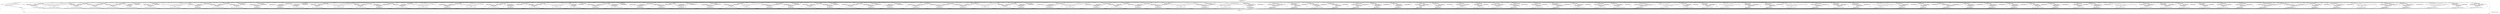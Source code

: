 digraph "1_Chrome_fff73016a86f9a5990d080dc76058f8528a423f9_0" {
"1000454" [label="(MethodReturn,RET)"];
"1000112" [label="(JumpTarget,case media::VideoCaptureError::kVideoCaptureControllerIsAlreadyInErrorState:)"];
"1000201" [label="(Identifier,media::mojom::VideoCaptureError::\n          kServiceDeviceLauncherLostConnectionToDeviceFactoryDuringDeviceStart)"];
"1000200" [label="(Return,return media::mojom::VideoCaptureError::\n          kServiceDeviceLauncherLostConnectionToDeviceFactoryDuringDeviceStart;)"];
"1000202" [label="(JumpTarget,case media::VideoCaptureError::\n        kServiceDeviceLauncherServiceRespondedWithDeviceNotFound:)"];
"1000204" [label="(Identifier,media::mojom::VideoCaptureError::\n          kServiceDeviceLauncherServiceRespondedWithDeviceNotFound)"];
"1000203" [label="(Return,return media::mojom::VideoCaptureError::\n          kServiceDeviceLauncherServiceRespondedWithDeviceNotFound;)"];
"1000205" [label="(JumpTarget,case media::VideoCaptureError::\n        kServiceDeviceLauncherConnectionLostWhileWaitingForCallback:)"];
"1000207" [label="(Identifier,media::mojom::VideoCaptureError::\n          kServiceDeviceLauncherConnectionLostWhileWaitingForCallback)"];
"1000206" [label="(Return,return media::mojom::VideoCaptureError::\n          kServiceDeviceLauncherConnectionLostWhileWaitingForCallback;)"];
"1000114" [label="(Identifier,media::mojom::VideoCaptureError::\n          kVideoCaptureControllerIsAlreadyInErrorState)"];
"1000113" [label="(Return,return media::mojom::VideoCaptureError::\n          kVideoCaptureControllerIsAlreadyInErrorState;)"];
"1000208" [label="(JumpTarget,case media::VideoCaptureError::kIntentionalErrorRaisedByUnitTest:)"];
"1000210" [label="(Identifier,media::mojom::VideoCaptureError::kIntentionalErrorRaisedByUnitTest)"];
"1000209" [label="(Return,return media::mojom::VideoCaptureError::kIntentionalErrorRaisedByUnitTest;)"];
"1000211" [label="(JumpTarget,case media::VideoCaptureError::kCrosHalV3FailedToStartDeviceThread:)"];
"1000213" [label="(Identifier,media::mojom::VideoCaptureError::\n          kCrosHalV3FailedToStartDeviceThread)"];
"1000212" [label="(Return,return media::mojom::VideoCaptureError::\n          kCrosHalV3FailedToStartDeviceThread;)"];
"1000214" [label="(JumpTarget,case media::VideoCaptureError::kCrosHalV3DeviceDelegateMojoConnectionError:)"];
"1000216" [label="(Identifier,media::mojom::VideoCaptureError::\n          kCrosHalV3DeviceDelegateMojoConnectionError)"];
"1000215" [label="(Return,return media::mojom::VideoCaptureError::\n          kCrosHalV3DeviceDelegateMojoConnectionError;)"];
"1000217" [label="(JumpTarget,case media::VideoCaptureError::\n        kCrosHalV3DeviceDelegateFailedToGetCameraInfo:)"];
"1000219" [label="(Identifier,media::mojom::VideoCaptureError::\n          kCrosHalV3DeviceDelegateFailedToGetCameraInfo)"];
"1000218" [label="(Return,return media::mojom::VideoCaptureError::\n          kCrosHalV3DeviceDelegateFailedToGetCameraInfo;)"];
"1000220" [label="(JumpTarget,case media::VideoCaptureError::\n        kCrosHalV3DeviceDelegateMissingSensorOrientationInfo:)"];
"1000222" [label="(Identifier,media::mojom::VideoCaptureError::\n          kCrosHalV3DeviceDelegateMissingSensorOrientationInfo)"];
"1000221" [label="(Return,return media::mojom::VideoCaptureError::\n          kCrosHalV3DeviceDelegateMissingSensorOrientationInfo;)"];
"1000223" [label="(JumpTarget,case media::VideoCaptureError::\n        kCrosHalV3DeviceDelegateFailedToOpenCameraDevice:)"];
"1000225" [label="(Identifier,media::mojom::VideoCaptureError::\n          kCrosHalV3DeviceDelegateFailedToOpenCameraDevice)"];
"1000224" [label="(Return,return media::mojom::VideoCaptureError::\n          kCrosHalV3DeviceDelegateFailedToOpenCameraDevice;)"];
"1000115" [label="(JumpTarget,case media::VideoCaptureError::kVideoCaptureManagerDeviceConnectionLost:)"];
"1000226" [label="(JumpTarget,case media::VideoCaptureError::\n        kCrosHalV3DeviceDelegateFailedToInitializeCameraDevice:)"];
"1000228" [label="(Identifier,media::mojom::VideoCaptureError::\n          kCrosHalV3DeviceDelegateFailedToInitializeCameraDevice)"];
"1000227" [label="(Return,return media::mojom::VideoCaptureError::\n          kCrosHalV3DeviceDelegateFailedToInitializeCameraDevice;)"];
"1000229" [label="(JumpTarget,case media::VideoCaptureError::\n        kCrosHalV3DeviceDelegateFailedToConfigureStreams:)"];
"1000231" [label="(Identifier,media::mojom::VideoCaptureError::\n          kCrosHalV3DeviceDelegateFailedToConfigureStreams)"];
"1000230" [label="(Return,return media::mojom::VideoCaptureError::\n          kCrosHalV3DeviceDelegateFailedToConfigureStreams;)"];
"1000232" [label="(JumpTarget,case media::VideoCaptureError::\n        kCrosHalV3DeviceDelegateWrongNumberOfStreamsConfigured:)"];
"1000117" [label="(Identifier,media::mojom::VideoCaptureError::\n          kVideoCaptureManagerDeviceConnectionLost)"];
"1000116" [label="(Return,return media::mojom::VideoCaptureError::\n          kVideoCaptureManagerDeviceConnectionLost;)"];
"1000234" [label="(Identifier,media::mojom::VideoCaptureError::\n          kCrosHalV3DeviceDelegateWrongNumberOfStreamsConfigured)"];
"1000233" [label="(Return,return media::mojom::VideoCaptureError::\n          kCrosHalV3DeviceDelegateWrongNumberOfStreamsConfigured;)"];
"1000235" [label="(JumpTarget,case media::VideoCaptureError::\n        kCrosHalV3DeviceDelegateFailedToGetDefaultRequestSettings:)"];
"1000237" [label="(Identifier,media::mojom::VideoCaptureError::\n          kCrosHalV3DeviceDelegateFailedToGetDefaultRequestSettings)"];
"1000236" [label="(Return,return media::mojom::VideoCaptureError::\n          kCrosHalV3DeviceDelegateFailedToGetDefaultRequestSettings;)"];
"1000238" [label="(JumpTarget,case media::VideoCaptureError::\n        kCrosHalV3BufferManagerHalRequestedTooManyBuffers:)"];
"1000240" [label="(Identifier,media::mojom::VideoCaptureError::\n          kCrosHalV3BufferManagerHalRequestedTooManyBuffers)"];
"1000239" [label="(Return,return media::mojom::VideoCaptureError::\n          kCrosHalV3BufferManagerHalRequestedTooManyBuffers;)"];
"1000241" [label="(JumpTarget,case media::VideoCaptureError::\n        kCrosHalV3BufferManagerFailedToCreateGpuMemoryBuffer:)"];
"1000243" [label="(Identifier,media::mojom::VideoCaptureError::\n          kCrosHalV3BufferManagerFailedToCreateGpuMemoryBuffer)"];
"1000242" [label="(Return,return media::mojom::VideoCaptureError::\n          kCrosHalV3BufferManagerFailedToCreateGpuMemoryBuffer;)"];
"1000244" [label="(JumpTarget,case media::VideoCaptureError::\n        kCrosHalV3BufferManagerFailedToMapGpuMemoryBuffer:)"];
"1000246" [label="(Identifier,media::mojom::VideoCaptureError::\n          kCrosHalV3BufferManagerFailedToMapGpuMemoryBuffer)"];
"1000245" [label="(Return,return media::mojom::VideoCaptureError::\n          kCrosHalV3BufferManagerFailedToMapGpuMemoryBuffer;)"];
"1000247" [label="(JumpTarget,case media::VideoCaptureError::\n        kCrosHalV3BufferManagerUnsupportedVideoPixelFormat:)"];
"1000118" [label="(JumpTarget,case media::VideoCaptureError::\n        kFrameSinkVideoCaptureDeviceAleradyEndedOnFatalError:)"];
"1000249" [label="(Identifier,media::mojom::VideoCaptureError::\n          kCrosHalV3BufferManagerUnsupportedVideoPixelFormat)"];
"1000248" [label="(Return,return media::mojom::VideoCaptureError::\n          kCrosHalV3BufferManagerUnsupportedVideoPixelFormat;)"];
"1000250" [label="(JumpTarget,case media::VideoCaptureError::kCrosHalV3BufferManagerFailedToDupFd:)"];
"1000252" [label="(Identifier,media::mojom::VideoCaptureError::\n          kCrosHalV3BufferManagerFailedToDupFd)"];
"1000251" [label="(Return,return media::mojom::VideoCaptureError::\n          kCrosHalV3BufferManagerFailedToDupFd;)"];
"1000253" [label="(JumpTarget,case media::VideoCaptureError::\n        kCrosHalV3BufferManagerFailedToWrapGpuMemoryHandle:)"];
"1000255" [label="(Identifier,media::mojom::VideoCaptureError::\n          kCrosHalV3BufferManagerFailedToWrapGpuMemoryHandle)"];
"1000254" [label="(Return,return media::mojom::VideoCaptureError::\n          kCrosHalV3BufferManagerFailedToWrapGpuMemoryHandle;)"];
"1000256" [label="(JumpTarget,case media::VideoCaptureError::\n        kCrosHalV3BufferManagerFailedToRegisterBuffer:)"];
"1000258" [label="(Identifier,media::mojom::VideoCaptureError::\n          kCrosHalV3BufferManagerFailedToRegisterBuffer)"];
"1000257" [label="(Return,return media::mojom::VideoCaptureError::\n          kCrosHalV3BufferManagerFailedToRegisterBuffer;)"];
"1000259" [label="(JumpTarget,case media::VideoCaptureError::\n        kCrosHalV3BufferManagerProcessCaptureRequestFailed:)"];
"1000261" [label="(Identifier,media::mojom::VideoCaptureError::\n          kCrosHalV3BufferManagerProcessCaptureRequestFailed)"];
"1000260" [label="(Return,return media::mojom::VideoCaptureError::\n          kCrosHalV3BufferManagerProcessCaptureRequestFailed;)"];
"1000262" [label="(JumpTarget,case media::VideoCaptureError::\n        kCrosHalV3BufferManagerInvalidPendingResultId:)"];
"1000264" [label="(Identifier,media::mojom::VideoCaptureError::\n          kCrosHalV3BufferManagerInvalidPendingResultId)"];
"1000263" [label="(Return,return media::mojom::VideoCaptureError::\n          kCrosHalV3BufferManagerInvalidPendingResultId;)"];
"1000120" [label="(Identifier,media::mojom::VideoCaptureError::\n          kFrameSinkVideoCaptureDeviceAleradyEndedOnFatalError)"];
"1000119" [label="(Return,return media::mojom::VideoCaptureError::\n          kFrameSinkVideoCaptureDeviceAleradyEndedOnFatalError;)"];
"1000265" [label="(JumpTarget,case media::VideoCaptureError::\n        kCrosHalV3BufferManagerReceivedDuplicatedPartialMetadata:)"];
"1000267" [label="(Identifier,media::mojom::VideoCaptureError::\n          kCrosHalV3BufferManagerReceivedDuplicatedPartialMetadata)"];
"1000266" [label="(Return,return media::mojom::VideoCaptureError::\n          kCrosHalV3BufferManagerReceivedDuplicatedPartialMetadata;)"];
"1000268" [label="(JumpTarget,case media::VideoCaptureError::\n        kCrosHalV3BufferManagerIncorrectNumberOfOutputBuffersReceived:)"];
"1000270" [label="(Identifier,media::mojom::VideoCaptureError::\n          kCrosHalV3BufferManagerIncorrectNumberOfOutputBuffersReceived)"];
"1000269" [label="(Return,return media::mojom::VideoCaptureError::\n          kCrosHalV3BufferManagerIncorrectNumberOfOutputBuffersReceived;)"];
"1000271" [label="(JumpTarget,case media::VideoCaptureError::\n        kCrosHalV3BufferManagerInvalidTypeOfOutputBuffersReceived:)"];
"1000273" [label="(Identifier,media::mojom::VideoCaptureError::\n          kCrosHalV3BufferManagerInvalidTypeOfOutputBuffersReceived)"];
"1000272" [label="(Return,return media::mojom::VideoCaptureError::\n          kCrosHalV3BufferManagerInvalidTypeOfOutputBuffersReceived;)"];
"1000274" [label="(JumpTarget,case media::VideoCaptureError::\n        kCrosHalV3BufferManagerReceivedMultipleResultBuffersForFrame:)"];
"1000276" [label="(Identifier,media::mojom::VideoCaptureError::\n          kCrosHalV3BufferManagerReceivedMultipleResultBuffersForFrame)"];
"1000275" [label="(Return,return media::mojom::VideoCaptureError::\n          kCrosHalV3BufferManagerReceivedMultipleResultBuffersForFrame;)"];
"1000277" [label="(JumpTarget,case media::VideoCaptureError::\n        kCrosHalV3BufferManagerUnknownStreamInCamera3NotifyMsg:)"];
"1000279" [label="(Identifier,media::mojom::VideoCaptureError::\n          kCrosHalV3BufferManagerUnknownStreamInCamera3NotifyMsg)"];
"1000278" [label="(Return,return media::mojom::VideoCaptureError::\n          kCrosHalV3BufferManagerUnknownStreamInCamera3NotifyMsg;)"];
"1000102" [label="(Block,)"];
"1000101" [label="(MethodParameterIn,media::VideoCaptureError input)"];
"1000463" [label="(MethodParameterOut,media::VideoCaptureError input)"];
"1000121" [label="(JumpTarget,case media::VideoCaptureError::\n        kFrameSinkVideoCaptureDeviceEncounteredFatalError:)"];
"1000280" [label="(JumpTarget,case media::VideoCaptureError::\n        kCrosHalV3BufferManagerReceivedInvalidShutterTime:)"];
"1000282" [label="(Identifier,media::mojom::VideoCaptureError::\n          kCrosHalV3BufferManagerReceivedInvalidShutterTime)"];
"1000281" [label="(Return,return media::mojom::VideoCaptureError::\n          kCrosHalV3BufferManagerReceivedInvalidShutterTime;)"];
"1000283" [label="(JumpTarget,case media::VideoCaptureError::kCrosHalV3BufferManagerFatalDeviceError:)"];
"1000285" [label="(Identifier,media::mojom::VideoCaptureError::\n          kCrosHalV3BufferManagerFatalDeviceError)"];
"1000284" [label="(Return,return media::mojom::VideoCaptureError::\n          kCrosHalV3BufferManagerFatalDeviceError;)"];
"1000286" [label="(JumpTarget,case media::VideoCaptureError::\n        kCrosHalV3BufferManagerReceivedFrameIsOutOfOrder:)"];
"1000288" [label="(Identifier,media::mojom::VideoCaptureError::\n          kCrosHalV3BufferManagerReceivedFrameIsOutOfOrder)"];
"1000287" [label="(Return,return media::mojom::VideoCaptureError::\n          kCrosHalV3BufferManagerReceivedFrameIsOutOfOrder;)"];
"1000289" [label="(JumpTarget,case media::VideoCaptureError::\n        kCrosHalV3BufferManagerFailedToUnwrapReleaseFenceFd:)"];
"1000291" [label="(Identifier,media::mojom::VideoCaptureError::\n          kCrosHalV3BufferManagerFailedToUnwrapReleaseFenceFd)"];
"1000290" [label="(Return,return media::mojom::VideoCaptureError::\n          kCrosHalV3BufferManagerFailedToUnwrapReleaseFenceFd;)"];
"1000292" [label="(JumpTarget,case media::VideoCaptureError::\n        kCrosHalV3BufferManagerSyncWaitOnReleaseFenceTimedOut:)"];
"1000294" [label="(Identifier,media::mojom::VideoCaptureError::\n          kCrosHalV3BufferManagerSyncWaitOnReleaseFenceTimedOut)"];
"1000293" [label="(Return,return media::mojom::VideoCaptureError::\n          kCrosHalV3BufferManagerSyncWaitOnReleaseFenceTimedOut;)"];
"1000123" [label="(Identifier,media::mojom::VideoCaptureError::\n          kFrameSinkVideoCaptureDeviceEncounteredFatalError)"];
"1000122" [label="(Return,return media::mojom::VideoCaptureError::\n          kFrameSinkVideoCaptureDeviceEncounteredFatalError;)"];
"1000295" [label="(JumpTarget,case media::VideoCaptureError::kCrosHalV3BufferManagerInvalidJpegBlob:)"];
"1000297" [label="(Identifier,media::mojom::VideoCaptureError::\n          kCrosHalV3BufferManagerInvalidJpegBlob)"];
"1000296" [label="(Return,return media::mojom::VideoCaptureError::\n          kCrosHalV3BufferManagerInvalidJpegBlob;)"];
"1000298" [label="(JumpTarget,case media::VideoCaptureError::kAndroidFailedToAllocate:)"];
"1000300" [label="(Identifier,media::mojom::VideoCaptureError::kAndroidFailedToAllocate)"];
"1000299" [label="(Return,return media::mojom::VideoCaptureError::kAndroidFailedToAllocate;)"];
"1000301" [label="(JumpTarget,case media::VideoCaptureError::kAndroidFailedToStartCapture:)"];
"1000303" [label="(Identifier,media::mojom::VideoCaptureError::kAndroidFailedToStartCapture)"];
"1000302" [label="(Return,return media::mojom::VideoCaptureError::kAndroidFailedToStartCapture;)"];
"1000304" [label="(JumpTarget,case media::VideoCaptureError::kAndroidFailedToStopCapture:)"];
"1000306" [label="(Identifier,media::mojom::VideoCaptureError::kAndroidFailedToStopCapture)"];
"1000305" [label="(Return,return media::mojom::VideoCaptureError::kAndroidFailedToStopCapture;)"];
"1000307" [label="(JumpTarget,case media::VideoCaptureError::kAndroidApi1CameraErrorCallbackReceived:)"];
"1000309" [label="(Identifier,media::mojom::VideoCaptureError::\n          kAndroidApi1CameraErrorCallbackReceived)"];
"1000308" [label="(Return,return media::mojom::VideoCaptureError::\n          kAndroidApi1CameraErrorCallbackReceived;)"];
"1000310" [label="(JumpTarget,case media::VideoCaptureError::kAndroidApi2CameraDeviceErrorReceived:)"];
"1000312" [label="(Identifier,media::mojom::VideoCaptureError::\n          kAndroidApi2CameraDeviceErrorReceived)"];
"1000311" [label="(Return,return media::mojom::VideoCaptureError::\n          kAndroidApi2CameraDeviceErrorReceived;)"];
"1000313" [label="(JumpTarget,case media::VideoCaptureError::kAndroidApi2CaptureSessionConfigureFailed:)"];
"1000315" [label="(Identifier,media::mojom::VideoCaptureError::\n          kAndroidApi2CaptureSessionConfigureFailed)"];
"1000314" [label="(Return,return media::mojom::VideoCaptureError::\n          kAndroidApi2CaptureSessionConfigureFailed;)"];
"1000316" [label="(JumpTarget,case media::VideoCaptureError::kAndroidApi2ImageReaderUnexpectedImageFormat:)"];
"1000318" [label="(Identifier,media::mojom::VideoCaptureError::\n          kAndroidApi2ImageReaderUnexpectedImageFormat)"];
"1000317" [label="(Return,return media::mojom::VideoCaptureError::\n          kAndroidApi2ImageReaderUnexpectedImageFormat;)"];
"1000124" [label="(JumpTarget,case media::VideoCaptureError::kV4L2FailedToOpenV4L2DeviceDriverFile:)"];
"1000319" [label="(JumpTarget,case media::VideoCaptureError::\n        kAndroidApi2ImageReaderSizeDidNotMatchImageSize:)"];
"1000321" [label="(Identifier,media::mojom::VideoCaptureError::\n          kAndroidApi2ImageReaderSizeDidNotMatchImageSize)"];
"1000320" [label="(Return,return media::mojom::VideoCaptureError::\n          kAndroidApi2ImageReaderSizeDidNotMatchImageSize;)"];
"1000322" [label="(JumpTarget,case media::VideoCaptureError::kAndroidApi2ErrorRestartingPreview:)"];
"1000324" [label="(Identifier,media::mojom::VideoCaptureError::\n          kAndroidApi2ErrorRestartingPreview)"];
"1000323" [label="(Return,return media::mojom::VideoCaptureError::\n          kAndroidApi2ErrorRestartingPreview;)"];
"1000325" [label="(JumpTarget,case media::VideoCaptureError::kAndroidScreenCaptureUnsupportedFormat:)"];
"1000327" [label="(Identifier,media::mojom::VideoCaptureError::\n          kAndroidScreenCaptureUnsupportedFormat)"];
"1000326" [label="(Return,return media::mojom::VideoCaptureError::\n          kAndroidScreenCaptureUnsupportedFormat;)"];
"1000126" [label="(Identifier,media::mojom::VideoCaptureError::\n          kV4L2FailedToOpenV4L2DeviceDriverFile)"];
"1000125" [label="(Return,return media::mojom::VideoCaptureError::\n          kV4L2FailedToOpenV4L2DeviceDriverFile;)"];
"1000328" [label="(JumpTarget,case media::VideoCaptureError::\n        kAndroidScreenCaptureFailedToStartCaptureMachine:)"];
"1000330" [label="(Identifier,media::mojom::VideoCaptureError::\n          kAndroidScreenCaptureFailedToStartCaptureMachine)"];
"1000329" [label="(Return,return media::mojom::VideoCaptureError::\n          kAndroidScreenCaptureFailedToStartCaptureMachine;)"];
"1000331" [label="(JumpTarget,case media::VideoCaptureError::\n        kAndroidScreenCaptureTheUserDeniedScreenCapture:)"];
"1000333" [label="(Identifier,media::mojom::VideoCaptureError::\n          kAndroidScreenCaptureTheUserDeniedScreenCapture)"];
"1000332" [label="(Return,return media::mojom::VideoCaptureError::\n          kAndroidScreenCaptureTheUserDeniedScreenCapture;)"];
"1000334" [label="(JumpTarget,case media::VideoCaptureError::\n        kAndroidScreenCaptureFailedToStartScreenCapture:)"];
"1000336" [label="(Identifier,media::mojom::VideoCaptureError::\n          kAndroidScreenCaptureFailedToStartScreenCapture)"];
"1000335" [label="(Return,return media::mojom::VideoCaptureError::\n          kAndroidScreenCaptureFailedToStartScreenCapture;)"];
"1000337" [label="(JumpTarget,case media::VideoCaptureError::kWinDirectShowCantGetCaptureFormatSettings:)"];
"1000339" [label="(Identifier,media::mojom::VideoCaptureError::\n          kWinDirectShowCantGetCaptureFormatSettings)"];
"1000338" [label="(Return,return media::mojom::VideoCaptureError::\n          kWinDirectShowCantGetCaptureFormatSettings;)"];
"1000340" [label="(JumpTarget,case media::VideoCaptureError::\n        kWinDirectShowFailedToGetNumberOfCapabilities:)"];
"1000342" [label="(Identifier,media::mojom::VideoCaptureError::\n          kWinDirectShowFailedToGetNumberOfCapabilities)"];
"1000341" [label="(Return,return media::mojom::VideoCaptureError::\n          kWinDirectShowFailedToGetNumberOfCapabilities;)"];
"1000127" [label="(JumpTarget,case media::VideoCaptureError::kV4L2ThisIsNotAV4L2VideoCaptureDevice:)"];
"1000343" [label="(JumpTarget,case media::VideoCaptureError::\n        kWinDirectShowFailedToGetCaptureDeviceCapabilities:)"];
"1000345" [label="(Identifier,media::mojom::VideoCaptureError::\n          kWinDirectShowFailedToGetCaptureDeviceCapabilities)"];
"1000344" [label="(Return,return media::mojom::VideoCaptureError::\n          kWinDirectShowFailedToGetCaptureDeviceCapabilities;)"];
"1000346" [label="(JumpTarget,case media::VideoCaptureError::\n        kWinDirectShowFailedToSetCaptureDeviceOutputFormat:)"];
"1000348" [label="(Identifier,media::mojom::VideoCaptureError::\n          kWinDirectShowFailedToSetCaptureDeviceOutputFormat)"];
"1000347" [label="(Return,return media::mojom::VideoCaptureError::\n          kWinDirectShowFailedToSetCaptureDeviceOutputFormat;)"];
"1000349" [label="(JumpTarget,case media::VideoCaptureError::kWinDirectShowFailedToConnectTheCaptureGraph:)"];
"1000351" [label="(Identifier,media::mojom::VideoCaptureError::\n          kWinDirectShowFailedToConnectTheCaptureGraph)"];
"1000350" [label="(Return,return media::mojom::VideoCaptureError::\n          kWinDirectShowFailedToConnectTheCaptureGraph;)"];
"1000129" [label="(Identifier,media::mojom::VideoCaptureError::\n          kV4L2ThisIsNotAV4L2VideoCaptureDevice)"];
"1000128" [label="(Return,return media::mojom::VideoCaptureError::\n          kV4L2ThisIsNotAV4L2VideoCaptureDevice;)"];
"1000352" [label="(JumpTarget,case media::VideoCaptureError::kWinDirectShowFailedToPauseTheCaptureDevice:)"];
"1000354" [label="(Identifier,media::mojom::VideoCaptureError::\n          kWinDirectShowFailedToPauseTheCaptureDevice)"];
"1000353" [label="(Return,return media::mojom::VideoCaptureError::\n          kWinDirectShowFailedToPauseTheCaptureDevice;)"];
"1000355" [label="(JumpTarget,case media::VideoCaptureError::kWinDirectShowFailedToStartTheCaptureDevice:)"];
"1000357" [label="(Identifier,media::mojom::VideoCaptureError::\n          kWinDirectShowFailedToStartTheCaptureDevice)"];
"1000356" [label="(Return,return media::mojom::VideoCaptureError::\n          kWinDirectShowFailedToStartTheCaptureDevice;)"];
"1000358" [label="(JumpTarget,case media::VideoCaptureError::kWinDirectShowFailedToStopTheCaptureGraph:)"];
"1000360" [label="(Identifier,media::mojom::VideoCaptureError::\n          kWinDirectShowFailedToStopTheCaptureGraph)"];
"1000359" [label="(Return,return media::mojom::VideoCaptureError::\n          kWinDirectShowFailedToStopTheCaptureGraph;)"];
"1000361" [label="(JumpTarget,case media::VideoCaptureError::kWinMediaFoundationEngineIsNull:)"];
"1000363" [label="(Identifier,media::mojom::VideoCaptureError::kWinMediaFoundationEngineIsNull)"];
"1000362" [label="(Return,return media::mojom::VideoCaptureError::kWinMediaFoundationEngineIsNull;)"];
"1000364" [label="(JumpTarget,case media::VideoCaptureError::kWinMediaFoundationEngineGetSourceFailed:)"];
"1000366" [label="(Identifier,media::mojom::VideoCaptureError::\n          kWinMediaFoundationEngineGetSourceFailed)"];
"1000365" [label="(Return,return media::mojom::VideoCaptureError::\n          kWinMediaFoundationEngineGetSourceFailed;)"];
"1000367" [label="(JumpTarget,case media::VideoCaptureError::\n        kWinMediaFoundationFillPhotoCapabilitiesFailed:)"];
"1000369" [label="(Identifier,media::mojom::VideoCaptureError::\n          kWinMediaFoundationFillPhotoCapabilitiesFailed)"];
"1000368" [label="(Return,return media::mojom::VideoCaptureError::\n          kWinMediaFoundationFillPhotoCapabilitiesFailed;)"];
"1000370" [label="(JumpTarget,case media::VideoCaptureError::\n        kWinMediaFoundationFillVideoCapabilitiesFailed:)"];
"1000104" [label="(Identifier,input)"];
"1000105" [label="(Block,)"];
"1000103" [label="(ControlStructure,switch (input))"];
"1000130" [label="(JumpTarget,case media::VideoCaptureError::kV4L2FailedToFindASupportedCameraFormat:)"];
"1000372" [label="(Identifier,media::mojom::VideoCaptureError::\n          kWinMediaFoundationFillVideoCapabilitiesFailed)"];
"1000371" [label="(Return,return media::mojom::VideoCaptureError::\n          kWinMediaFoundationFillVideoCapabilitiesFailed;)"];
"1000373" [label="(JumpTarget,case media::VideoCaptureError::kWinMediaFoundationNoVideoCapabilityFound:)"];
"1000375" [label="(Identifier,media::mojom::VideoCaptureError::\n          kWinMediaFoundationNoVideoCapabilityFound)"];
"1000374" [label="(Return,return media::mojom::VideoCaptureError::\n          kWinMediaFoundationNoVideoCapabilityFound;)"];
"1000376" [label="(JumpTarget,case media::VideoCaptureError::\n        kWinMediaFoundationGetAvailableDeviceMediaTypeFailed:)"];
"1000378" [label="(Identifier,media::mojom::VideoCaptureError::\n          kWinMediaFoundationGetAvailableDeviceMediaTypeFailed)"];
"1000377" [label="(Return,return media::mojom::VideoCaptureError::\n          kWinMediaFoundationGetAvailableDeviceMediaTypeFailed;)"];
"1000132" [label="(Identifier,media::mojom::VideoCaptureError::\n          kV4L2FailedToFindASupportedCameraFormat)"];
"1000131" [label="(Return,return media::mojom::VideoCaptureError::\n          kV4L2FailedToFindASupportedCameraFormat;)"];
"1000379" [label="(JumpTarget,case media::VideoCaptureError::\n        kWinMediaFoundationSetCurrentDeviceMediaTypeFailed:)"];
"1000381" [label="(Identifier,media::mojom::VideoCaptureError::\n          kWinMediaFoundationSetCurrentDeviceMediaTypeFailed)"];
"1000380" [label="(Return,return media::mojom::VideoCaptureError::\n          kWinMediaFoundationSetCurrentDeviceMediaTypeFailed;)"];
"1000382" [label="(JumpTarget,case media::VideoCaptureError::kWinMediaFoundationEngineGetSinkFailed:)"];
"1000384" [label="(Identifier,media::mojom::VideoCaptureError::\n          kWinMediaFoundationEngineGetSinkFailed)"];
"1000383" [label="(Return,return media::mojom::VideoCaptureError::\n          kWinMediaFoundationEngineGetSinkFailed;)"];
"1000385" [label="(JumpTarget,case media::VideoCaptureError::\n        kWinMediaFoundationSinkQueryCapturePreviewInterfaceFailed:)"];
"1000387" [label="(Identifier,media::mojom::VideoCaptureError::\n          kWinMediaFoundationSinkQueryCapturePreviewInterfaceFailed)"];
"1000386" [label="(Return,return media::mojom::VideoCaptureError::\n          kWinMediaFoundationSinkQueryCapturePreviewInterfaceFailed;)"];
"1000388" [label="(JumpTarget,case media::VideoCaptureError::\n        kWinMediaFoundationSinkRemoveAllStreamsFailed:)"];
"1000390" [label="(Identifier,media::mojom::VideoCaptureError::\n          kWinMediaFoundationSinkRemoveAllStreamsFailed)"];
"1000389" [label="(Return,return media::mojom::VideoCaptureError::\n          kWinMediaFoundationSinkRemoveAllStreamsFailed;)"];
"1000391" [label="(JumpTarget,case media::VideoCaptureError::\n        kWinMediaFoundationCreateSinkVideoMediaTypeFailed:)"];
"1000393" [label="(Identifier,media::mojom::VideoCaptureError::\n          kWinMediaFoundationCreateSinkVideoMediaTypeFailed)"];
"1000392" [label="(Return,return media::mojom::VideoCaptureError::\n          kWinMediaFoundationCreateSinkVideoMediaTypeFailed;)"];
"1000394" [label="(JumpTarget,case media::VideoCaptureError::\n        kWinMediaFoundationConvertToVideoSinkMediaTypeFailed:)"];
"1000133" [label="(JumpTarget,case media::VideoCaptureError::kV4L2FailedToSetVideoCaptureFormat:)"];
"1000396" [label="(Identifier,media::mojom::VideoCaptureError::\n          kWinMediaFoundationConvertToVideoSinkMediaTypeFailed)"];
"1000395" [label="(Return,return media::mojom::VideoCaptureError::\n          kWinMediaFoundationConvertToVideoSinkMediaTypeFailed;)"];
"1000397" [label="(JumpTarget,case media::VideoCaptureError::kWinMediaFoundationSinkAddStreamFailed:)"];
"1000399" [label="(Identifier,media::mojom::VideoCaptureError::\n          kWinMediaFoundationSinkAddStreamFailed)"];
"1000398" [label="(Return,return media::mojom::VideoCaptureError::\n          kWinMediaFoundationSinkAddStreamFailed;)"];
"1000400" [label="(JumpTarget,case media::VideoCaptureError::\n        kWinMediaFoundationSinkSetSampleCallbackFailed:)"];
"1000402" [label="(Identifier,media::mojom::VideoCaptureError::\n          kWinMediaFoundationSinkSetSampleCallbackFailed)"];
"1000401" [label="(Return,return media::mojom::VideoCaptureError::\n          kWinMediaFoundationSinkSetSampleCallbackFailed;)"];
"1000135" [label="(Identifier,media::mojom::VideoCaptureError::\n          kV4L2FailedToSetVideoCaptureFormat)"];
"1000134" [label="(Return,return media::mojom::VideoCaptureError::\n          kV4L2FailedToSetVideoCaptureFormat;)"];
"1000403" [label="(JumpTarget,case media::VideoCaptureError::kWinMediaFoundationEngineStartPreviewFailed:)"];
"1000405" [label="(Identifier,media::mojom::VideoCaptureError::\n          kWinMediaFoundationEngineStartPreviewFailed)"];
"1000404" [label="(Return,return media::mojom::VideoCaptureError::\n          kWinMediaFoundationEngineStartPreviewFailed;)"];
"1000406" [label="(JumpTarget,case media::VideoCaptureError::kWinMediaFoundationGetMediaEventStatusFailed:)"];
"1000408" [label="(Identifier,media::mojom::VideoCaptureError::\n          kWinMediaFoundationGetMediaEventStatusFailed)"];
"1000407" [label="(Return,return media::mojom::VideoCaptureError::\n          kWinMediaFoundationGetMediaEventStatusFailed;)"];
"1000409" [label="(JumpTarget,case media::VideoCaptureError::kMacSetCaptureDeviceFailed:)"];
"1000411" [label="(Identifier,media::mojom::VideoCaptureError::kMacSetCaptureDeviceFailed)"];
"1000410" [label="(Return,return media::mojom::VideoCaptureError::kMacSetCaptureDeviceFailed;)"];
"1000412" [label="(JumpTarget,case media::VideoCaptureError::kMacCouldNotStartCaptureDevice:)"];
"1000414" [label="(Identifier,media::mojom::VideoCaptureError::kMacCouldNotStartCaptureDevice)"];
"1000413" [label="(Return,return media::mojom::VideoCaptureError::kMacCouldNotStartCaptureDevice;)"];
"1000415" [label="(JumpTarget,case media::VideoCaptureError::kMacReceivedFrameWithUnexpectedResolution:)"];
"1000417" [label="(Identifier,media::mojom::VideoCaptureError::\n          kMacReceivedFrameWithUnexpectedResolution)"];
"1000416" [label="(Return,return media::mojom::VideoCaptureError::\n          kMacReceivedFrameWithUnexpectedResolution;)"];
"1000418" [label="(JumpTarget,case media::VideoCaptureError::kMacUpdateCaptureResolutionFailed:)"];
"1000420" [label="(Identifier,media::mojom::VideoCaptureError::kMacUpdateCaptureResolutionFailed)"];
"1000419" [label="(Return,return media::mojom::VideoCaptureError::kMacUpdateCaptureResolutionFailed;)"];
"1000421" [label="(JumpTarget,case media::VideoCaptureError::kMacDeckLinkDeviceIdNotFoundInTheSystem:)"];
"1000423" [label="(Identifier,media::mojom::VideoCaptureError::\n          kMacDeckLinkDeviceIdNotFoundInTheSystem)"];
"1000422" [label="(Return,return media::mojom::VideoCaptureError::\n          kMacDeckLinkDeviceIdNotFoundInTheSystem;)"];
"1000424" [label="(JumpTarget,case media::VideoCaptureError::kMacDeckLinkErrorQueryingInputInterface:)"];
"1000426" [label="(Identifier,media::mojom::VideoCaptureError::\n          kMacDeckLinkErrorQueryingInputInterface)"];
"1000425" [label="(Return,return media::mojom::VideoCaptureError::\n          kMacDeckLinkErrorQueryingInputInterface;)"];
"1000136" [label="(JumpTarget,case media::VideoCaptureError::kV4L2UnsupportedPixelFormat:)"];
"1000427" [label="(JumpTarget,case media::VideoCaptureError::kMacDeckLinkErrorCreatingDisplayModeIterator:)"];
"1000429" [label="(Identifier,media::mojom::VideoCaptureError::\n          kMacDeckLinkErrorCreatingDisplayModeIterator)"];
"1000428" [label="(Return,return media::mojom::VideoCaptureError::\n          kMacDeckLinkErrorCreatingDisplayModeIterator;)"];
"1000430" [label="(JumpTarget,case media::VideoCaptureError::kMacDeckLinkCouldNotFindADisplayMode:)"];
"1000432" [label="(Identifier,media::mojom::VideoCaptureError::\n          kMacDeckLinkCouldNotFindADisplayMode)"];
"1000431" [label="(Return,return media::mojom::VideoCaptureError::\n          kMacDeckLinkCouldNotFindADisplayMode;)"];
"1000433" [label="(JumpTarget,case media::VideoCaptureError::\n        kMacDeckLinkCouldNotSelectTheVideoFormatWeLike:)"];
"1000435" [label="(Identifier,media::mojom::VideoCaptureError::\n          kMacDeckLinkCouldNotSelectTheVideoFormatWeLike)"];
"1000434" [label="(Return,return media::mojom::VideoCaptureError::\n          kMacDeckLinkCouldNotSelectTheVideoFormatWeLike;)"];
"1000138" [label="(Identifier,media::mojom::VideoCaptureError::kV4L2UnsupportedPixelFormat)"];
"1000137" [label="(Return,return media::mojom::VideoCaptureError::kV4L2UnsupportedPixelFormat;)"];
"1000436" [label="(JumpTarget,case media::VideoCaptureError::kMacDeckLinkCouldNotStartCapturing:)"];
"1000438" [label="(Identifier,media::mojom::VideoCaptureError::\n          kMacDeckLinkCouldNotStartCapturing)"];
"1000437" [label="(Return,return media::mojom::VideoCaptureError::\n          kMacDeckLinkCouldNotStartCapturing;)"];
"1000439" [label="(JumpTarget,case media::VideoCaptureError::kMacDeckLinkUnsupportedPixelFormat:)"];
"1000441" [label="(Identifier,media::mojom::VideoCaptureError::\n          kMacDeckLinkUnsupportedPixelFormat)"];
"1000440" [label="(Return,return media::mojom::VideoCaptureError::\n          kMacDeckLinkUnsupportedPixelFormat;)"];
"1000442" [label="(JumpTarget,case media::VideoCaptureError::\n        kMacAvFoundationReceivedAVCaptureSessionRuntimeErrorNotification:)"];
"1000444" [label="(Identifier,media::mojom::VideoCaptureError::\n          kMacAvFoundationReceivedAVCaptureSessionRuntimeErrorNotification)"];
"1000443" [label="(Return,return media::mojom::VideoCaptureError::\n          kMacAvFoundationReceivedAVCaptureSessionRuntimeErrorNotification;)"];
"1000139" [label="(JumpTarget,case media::VideoCaptureError::kV4L2FailedToSetCameraFramerate:)"];
"1000445" [label="(JumpTarget,case media::VideoCaptureError::kAndroidApi2ErrorConfiguringCamera:)"];
"1000447" [label="(Identifier,media::mojom::VideoCaptureError::\n           kAndroidApi2ErrorConfiguringCamera)"];
"1000446" [label="(Return,return media::mojom::VideoCaptureError::\n           kAndroidApi2ErrorConfiguringCamera;)"];
"1000448" [label="(JumpTarget,case media::VideoCaptureError::kCrosHalV3DeviceDelegateFailedToFlush:)"];
"1000450" [label="(Identifier,media::mojom::VideoCaptureError::\n          kCrosHalV3DeviceDelegateFailedToFlush)"];
"1000449" [label="(Return,return media::mojom::VideoCaptureError::\n          kCrosHalV3DeviceDelegateFailedToFlush;)"];
"1000451" [label="(Call,NOTREACHED())"];
"1000453" [label="(Identifier,media::mojom::VideoCaptureError::kNone)"];
"1000452" [label="(Return,return media::mojom::VideoCaptureError::kNone;)"];
"1000141" [label="(Identifier,media::mojom::VideoCaptureError::kV4L2FailedToSetCameraFramerate)"];
"1000140" [label="(Return,return media::mojom::VideoCaptureError::kV4L2FailedToSetCameraFramerate;)"];
"1000106" [label="(JumpTarget,case media::VideoCaptureError::kNone:)"];
"1000142" [label="(JumpTarget,case media::VideoCaptureError::kV4L2ErrorRequestingMmapBuffers:)"];
"1000144" [label="(Identifier,media::mojom::VideoCaptureError::kV4L2ErrorRequestingMmapBuffers)"];
"1000143" [label="(Return,return media::mojom::VideoCaptureError::kV4L2ErrorRequestingMmapBuffers;)"];
"1000145" [label="(JumpTarget,case media::VideoCaptureError::kV4L2AllocateBufferFailed:)"];
"1000147" [label="(Identifier,media::mojom::VideoCaptureError::kV4L2AllocateBufferFailed)"];
"1000146" [label="(Return,return media::mojom::VideoCaptureError::kV4L2AllocateBufferFailed;)"];
"1000148" [label="(JumpTarget,case media::VideoCaptureError::kV4L2VidiocStreamonFailed:)"];
"1000150" [label="(Identifier,media::mojom::VideoCaptureError::kV4L2VidiocStreamonFailed)"];
"1000149" [label="(Return,return media::mojom::VideoCaptureError::kV4L2VidiocStreamonFailed;)"];
"1000151" [label="(JumpTarget,case media::VideoCaptureError::kV4L2VidiocStreamoffFailed:)"];
"1000153" [label="(Identifier,media::mojom::VideoCaptureError::kV4L2VidiocStreamoffFailed)"];
"1000152" [label="(Return,return media::mojom::VideoCaptureError::kV4L2VidiocStreamoffFailed;)"];
"1000154" [label="(JumpTarget,case media::VideoCaptureError::kV4L2FailedToVidiocReqbufsWithCount0:)"];
"1000156" [label="(Identifier,media::mojom::VideoCaptureError::\n          kV4L2FailedToVidiocReqbufsWithCount0)"];
"1000155" [label="(Return,return media::mojom::VideoCaptureError::\n          kV4L2FailedToVidiocReqbufsWithCount0;)"];
"1000108" [label="(Identifier,media::mojom::VideoCaptureError::kNone)"];
"1000107" [label="(Return,return media::mojom::VideoCaptureError::kNone;)"];
"1000157" [label="(JumpTarget,case media::VideoCaptureError::kV4L2PollFailed:)"];
"1000159" [label="(Identifier,media::mojom::VideoCaptureError::kV4L2PollFailed)"];
"1000158" [label="(Return,return media::mojom::VideoCaptureError::kV4L2PollFailed;)"];
"1000160" [label="(JumpTarget,case media::VideoCaptureError::\n        kV4L2MultipleContinuousTimeoutsWhileReadPolling:)"];
"1000162" [label="(Identifier,media::mojom::VideoCaptureError::\n          kV4L2MultipleContinuousTimeoutsWhileReadPolling)"];
"1000161" [label="(Return,return media::mojom::VideoCaptureError::\n          kV4L2MultipleContinuousTimeoutsWhileReadPolling;)"];
"1000163" [label="(JumpTarget,case media::VideoCaptureError::kV4L2FailedToDequeueCaptureBuffer:)"];
"1000165" [label="(Identifier,media::mojom::VideoCaptureError::kV4L2FailedToDequeueCaptureBuffer)"];
"1000164" [label="(Return,return media::mojom::VideoCaptureError::kV4L2FailedToDequeueCaptureBuffer;)"];
"1000166" [label="(JumpTarget,case media::VideoCaptureError::kV4L2FailedToEnqueueCaptureBuffer:)"];
"1000109" [label="(JumpTarget,case media::VideoCaptureError::\n        kVideoCaptureControllerInvalidOrUnsupportedVideoCaptureParametersRequested:)"];
"1000168" [label="(Identifier,media::mojom::VideoCaptureError::kV4L2FailedToEnqueueCaptureBuffer)"];
"1000167" [label="(Return,return media::mojom::VideoCaptureError::kV4L2FailedToEnqueueCaptureBuffer;)"];
"1000169" [label="(JumpTarget,case media::VideoCaptureError::\n        kSingleClientVideoCaptureHostLostConnectionToDevice:)"];
"1000171" [label="(Identifier,media::mojom::VideoCaptureError::\n          kSingleClientVideoCaptureHostLostConnectionToDevice)"];
"1000170" [label="(Return,return media::mojom::VideoCaptureError::\n          kSingleClientVideoCaptureHostLostConnectionToDevice;)"];
"1000172" [label="(JumpTarget,case media::VideoCaptureError::kSingleClientVideoCaptureDeviceLaunchAborted:)"];
"1000174" [label="(Identifier,media::mojom::VideoCaptureError::\n          kSingleClientVideoCaptureDeviceLaunchAborted)"];
"1000173" [label="(Return,return media::mojom::VideoCaptureError::\n          kSingleClientVideoCaptureDeviceLaunchAborted;)"];
"1000175" [label="(JumpTarget,case media::VideoCaptureError::\n        kDesktopCaptureDeviceWebrtcDesktopCapturerHasFailed:)"];
"1000177" [label="(Identifier,media::mojom::VideoCaptureError::\n          kDesktopCaptureDeviceWebrtcDesktopCapturerHasFailed)"];
"1000176" [label="(Return,return media::mojom::VideoCaptureError::\n          kDesktopCaptureDeviceWebrtcDesktopCapturerHasFailed;)"];
"1000178" [label="(JumpTarget,case media::VideoCaptureError::kFileVideoCaptureDeviceCouldNotOpenVideoFile:)"];
"1000180" [label="(Identifier,media::mojom::VideoCaptureError::\n          kFileVideoCaptureDeviceCouldNotOpenVideoFile)"];
"1000179" [label="(Return,return media::mojom::VideoCaptureError::\n          kFileVideoCaptureDeviceCouldNotOpenVideoFile;)"];
"1000181" [label="(JumpTarget,case media::VideoCaptureError::\n        kDeviceCaptureLinuxFailedToCreateVideoCaptureDelegate:)"];
"1000183" [label="(Identifier,media::mojom::VideoCaptureError::\n          kDeviceCaptureLinuxFailedToCreateVideoCaptureDelegate)"];
"1000182" [label="(Return,return media::mojom::VideoCaptureError::\n          kDeviceCaptureLinuxFailedToCreateVideoCaptureDelegate;)"];
"1000184" [label="(JumpTarget,case media::VideoCaptureError::\n        kErrorFakeDeviceIntentionallyEmittingErrorEvent:)"];
"1000111" [label="(Identifier,media::mojom::VideoCaptureError::\n          kVideoCaptureControllerInvalidOrUnsupportedVideoCaptureParametersRequested)"];
"1000110" [label="(Return,return media::mojom::VideoCaptureError::\n          kVideoCaptureControllerInvalidOrUnsupportedVideoCaptureParametersRequested;)"];
"1000186" [label="(Identifier,media::mojom::VideoCaptureError::\n          kErrorFakeDeviceIntentionallyEmittingErrorEvent)"];
"1000185" [label="(Return,return media::mojom::VideoCaptureError::\n          kErrorFakeDeviceIntentionallyEmittingErrorEvent;)"];
"1000187" [label="(JumpTarget,case media::VideoCaptureError::kDeviceClientTooManyFramesDroppedY16:)"];
"1000189" [label="(Identifier,media::mojom::VideoCaptureError::\n          kDeviceClientTooManyFramesDroppedY16)"];
"1000188" [label="(Return,return media::mojom::VideoCaptureError::\n          kDeviceClientTooManyFramesDroppedY16;)"];
"1000190" [label="(JumpTarget,case media::VideoCaptureError::\n        kDeviceMediaToMojoAdapterEncounteredUnsupportedBufferType:)"];
"1000192" [label="(Identifier,media::mojom::VideoCaptureError::\n          kDeviceMediaToMojoAdapterEncounteredUnsupportedBufferType)"];
"1000191" [label="(Return,return media::mojom::VideoCaptureError::\n          kDeviceMediaToMojoAdapterEncounteredUnsupportedBufferType;)"];
"1000193" [label="(JumpTarget,case media::VideoCaptureError::\n        kVideoCaptureManagerProcessDeviceStartQueueDeviceInfoNotFound:)"];
"1000195" [label="(Identifier,media::mojom::VideoCaptureError::\n          kVideoCaptureManagerProcessDeviceStartQueueDeviceInfoNotFound)"];
"1000194" [label="(Return,return media::mojom::VideoCaptureError::\n          kVideoCaptureManagerProcessDeviceStartQueueDeviceInfoNotFound;)"];
"1000196" [label="(JumpTarget,case media::VideoCaptureError::\n        kInProcessDeviceLauncherFailedToCreateDeviceInstance:)"];
"1000198" [label="(Identifier,media::mojom::VideoCaptureError::\n          kInProcessDeviceLauncherFailedToCreateDeviceInstance)"];
"1000197" [label="(Return,return media::mojom::VideoCaptureError::\n          kInProcessDeviceLauncherFailedToCreateDeviceInstance;)"];
"1000199" [label="(JumpTarget,case media::VideoCaptureError::\n        kServiceDeviceLauncherLostConnectionToDeviceFactoryDuringDeviceStart:)"];
"1000454" -> "1000100"  [label="AST: "];
"1000454" -> "1000107"  [label="CFG: "];
"1000454" -> "1000110"  [label="CFG: "];
"1000454" -> "1000113"  [label="CFG: "];
"1000454" -> "1000116"  [label="CFG: "];
"1000454" -> "1000119"  [label="CFG: "];
"1000454" -> "1000122"  [label="CFG: "];
"1000454" -> "1000125"  [label="CFG: "];
"1000454" -> "1000128"  [label="CFG: "];
"1000454" -> "1000131"  [label="CFG: "];
"1000454" -> "1000134"  [label="CFG: "];
"1000454" -> "1000137"  [label="CFG: "];
"1000454" -> "1000140"  [label="CFG: "];
"1000454" -> "1000143"  [label="CFG: "];
"1000454" -> "1000146"  [label="CFG: "];
"1000454" -> "1000149"  [label="CFG: "];
"1000454" -> "1000152"  [label="CFG: "];
"1000454" -> "1000155"  [label="CFG: "];
"1000454" -> "1000158"  [label="CFG: "];
"1000454" -> "1000161"  [label="CFG: "];
"1000454" -> "1000164"  [label="CFG: "];
"1000454" -> "1000167"  [label="CFG: "];
"1000454" -> "1000170"  [label="CFG: "];
"1000454" -> "1000173"  [label="CFG: "];
"1000454" -> "1000176"  [label="CFG: "];
"1000454" -> "1000179"  [label="CFG: "];
"1000454" -> "1000182"  [label="CFG: "];
"1000454" -> "1000185"  [label="CFG: "];
"1000454" -> "1000188"  [label="CFG: "];
"1000454" -> "1000191"  [label="CFG: "];
"1000454" -> "1000194"  [label="CFG: "];
"1000454" -> "1000197"  [label="CFG: "];
"1000454" -> "1000200"  [label="CFG: "];
"1000454" -> "1000203"  [label="CFG: "];
"1000454" -> "1000206"  [label="CFG: "];
"1000454" -> "1000209"  [label="CFG: "];
"1000454" -> "1000212"  [label="CFG: "];
"1000454" -> "1000215"  [label="CFG: "];
"1000454" -> "1000218"  [label="CFG: "];
"1000454" -> "1000221"  [label="CFG: "];
"1000454" -> "1000224"  [label="CFG: "];
"1000454" -> "1000227"  [label="CFG: "];
"1000454" -> "1000230"  [label="CFG: "];
"1000454" -> "1000233"  [label="CFG: "];
"1000454" -> "1000236"  [label="CFG: "];
"1000454" -> "1000239"  [label="CFG: "];
"1000454" -> "1000242"  [label="CFG: "];
"1000454" -> "1000245"  [label="CFG: "];
"1000454" -> "1000248"  [label="CFG: "];
"1000454" -> "1000251"  [label="CFG: "];
"1000454" -> "1000254"  [label="CFG: "];
"1000454" -> "1000257"  [label="CFG: "];
"1000454" -> "1000260"  [label="CFG: "];
"1000454" -> "1000263"  [label="CFG: "];
"1000454" -> "1000266"  [label="CFG: "];
"1000454" -> "1000269"  [label="CFG: "];
"1000454" -> "1000272"  [label="CFG: "];
"1000454" -> "1000275"  [label="CFG: "];
"1000454" -> "1000278"  [label="CFG: "];
"1000454" -> "1000281"  [label="CFG: "];
"1000454" -> "1000284"  [label="CFG: "];
"1000454" -> "1000287"  [label="CFG: "];
"1000454" -> "1000290"  [label="CFG: "];
"1000454" -> "1000293"  [label="CFG: "];
"1000454" -> "1000296"  [label="CFG: "];
"1000454" -> "1000299"  [label="CFG: "];
"1000454" -> "1000302"  [label="CFG: "];
"1000454" -> "1000305"  [label="CFG: "];
"1000454" -> "1000308"  [label="CFG: "];
"1000454" -> "1000311"  [label="CFG: "];
"1000454" -> "1000314"  [label="CFG: "];
"1000454" -> "1000317"  [label="CFG: "];
"1000454" -> "1000320"  [label="CFG: "];
"1000454" -> "1000323"  [label="CFG: "];
"1000454" -> "1000326"  [label="CFG: "];
"1000454" -> "1000329"  [label="CFG: "];
"1000454" -> "1000332"  [label="CFG: "];
"1000454" -> "1000335"  [label="CFG: "];
"1000454" -> "1000338"  [label="CFG: "];
"1000454" -> "1000341"  [label="CFG: "];
"1000454" -> "1000344"  [label="CFG: "];
"1000454" -> "1000347"  [label="CFG: "];
"1000454" -> "1000350"  [label="CFG: "];
"1000454" -> "1000353"  [label="CFG: "];
"1000454" -> "1000356"  [label="CFG: "];
"1000454" -> "1000359"  [label="CFG: "];
"1000454" -> "1000362"  [label="CFG: "];
"1000454" -> "1000365"  [label="CFG: "];
"1000454" -> "1000368"  [label="CFG: "];
"1000454" -> "1000371"  [label="CFG: "];
"1000454" -> "1000374"  [label="CFG: "];
"1000454" -> "1000377"  [label="CFG: "];
"1000454" -> "1000380"  [label="CFG: "];
"1000454" -> "1000383"  [label="CFG: "];
"1000454" -> "1000386"  [label="CFG: "];
"1000454" -> "1000389"  [label="CFG: "];
"1000454" -> "1000392"  [label="CFG: "];
"1000454" -> "1000395"  [label="CFG: "];
"1000454" -> "1000398"  [label="CFG: "];
"1000454" -> "1000401"  [label="CFG: "];
"1000454" -> "1000404"  [label="CFG: "];
"1000454" -> "1000407"  [label="CFG: "];
"1000454" -> "1000410"  [label="CFG: "];
"1000454" -> "1000413"  [label="CFG: "];
"1000454" -> "1000416"  [label="CFG: "];
"1000454" -> "1000419"  [label="CFG: "];
"1000454" -> "1000422"  [label="CFG: "];
"1000454" -> "1000425"  [label="CFG: "];
"1000454" -> "1000428"  [label="CFG: "];
"1000454" -> "1000431"  [label="CFG: "];
"1000454" -> "1000434"  [label="CFG: "];
"1000454" -> "1000437"  [label="CFG: "];
"1000454" -> "1000440"  [label="CFG: "];
"1000454" -> "1000443"  [label="CFG: "];
"1000454" -> "1000446"  [label="CFG: "];
"1000454" -> "1000449"  [label="CFG: "];
"1000454" -> "1000452"  [label="CFG: "];
"1000248" -> "1000454"  [label="DDG: <RET>"];
"1000371" -> "1000454"  [label="DDG: <RET>"];
"1000116" -> "1000454"  [label="DDG: <RET>"];
"1000233" -> "1000454"  [label="DDG: <RET>"];
"1000359" -> "1000454"  [label="DDG: <RET>"];
"1000278" -> "1000454"  [label="DDG: <RET>"];
"1000197" -> "1000454"  [label="DDG: <RET>"];
"1000434" -> "1000454"  [label="DDG: <RET>"];
"1000206" -> "1000454"  [label="DDG: <RET>"];
"1000194" -> "1000454"  [label="DDG: <RET>"];
"1000389" -> "1000454"  [label="DDG: <RET>"];
"1000218" -> "1000454"  [label="DDG: <RET>"];
"1000290" -> "1000454"  [label="DDG: <RET>"];
"1000191" -> "1000454"  [label="DDG: <RET>"];
"1000236" -> "1000454"  [label="DDG: <RET>"];
"1000452" -> "1000454"  [label="DDG: <RET>"];
"1000119" -> "1000454"  [label="DDG: <RET>"];
"1000443" -> "1000454"  [label="DDG: <RET>"];
"1000320" -> "1000454"  [label="DDG: <RET>"];
"1000254" -> "1000454"  [label="DDG: <RET>"];
"1000122" -> "1000454"  [label="DDG: <RET>"];
"1000329" -> "1000454"  [label="DDG: <RET>"];
"1000299" -> "1000454"  [label="DDG: <RET>"];
"1000275" -> "1000454"  [label="DDG: <RET>"];
"1000137" -> "1000454"  [label="DDG: <RET>"];
"1000296" -> "1000454"  [label="DDG: <RET>"];
"1000125" -> "1000454"  [label="DDG: <RET>"];
"1000146" -> "1000454"  [label="DDG: <RET>"];
"1000431" -> "1000454"  [label="DDG: <RET>"];
"1000230" -> "1000454"  [label="DDG: <RET>"];
"1000131" -> "1000454"  [label="DDG: <RET>"];
"1000302" -> "1000454"  [label="DDG: <RET>"];
"1000416" -> "1000454"  [label="DDG: <RET>"];
"1000152" -> "1000454"  [label="DDG: <RET>"];
"1000257" -> "1000454"  [label="DDG: <RET>"];
"1000224" -> "1000454"  [label="DDG: <RET>"];
"1000317" -> "1000454"  [label="DDG: <RET>"];
"1000383" -> "1000454"  [label="DDG: <RET>"];
"1000239" -> "1000454"  [label="DDG: <RET>"];
"1000362" -> "1000454"  [label="DDG: <RET>"];
"1000392" -> "1000454"  [label="DDG: <RET>"];
"1000149" -> "1000454"  [label="DDG: <RET>"];
"1000419" -> "1000454"  [label="DDG: <RET>"];
"1000266" -> "1000454"  [label="DDG: <RET>"];
"1000179" -> "1000454"  [label="DDG: <RET>"];
"1000410" -> "1000454"  [label="DDG: <RET>"];
"1000158" -> "1000454"  [label="DDG: <RET>"];
"1000326" -> "1000454"  [label="DDG: <RET>"];
"1000287" -> "1000454"  [label="DDG: <RET>"];
"1000155" -> "1000454"  [label="DDG: <RET>"];
"1000308" -> "1000454"  [label="DDG: <RET>"];
"1000263" -> "1000454"  [label="DDG: <RET>"];
"1000170" -> "1000454"  [label="DDG: <RET>"];
"1000395" -> "1000454"  [label="DDG: <RET>"];
"1000140" -> "1000454"  [label="DDG: <RET>"];
"1000332" -> "1000454"  [label="DDG: <RET>"];
"1000335" -> "1000454"  [label="DDG: <RET>"];
"1000338" -> "1000454"  [label="DDG: <RET>"];
"1000200" -> "1000454"  [label="DDG: <RET>"];
"1000143" -> "1000454"  [label="DDG: <RET>"];
"1000227" -> "1000454"  [label="DDG: <RET>"];
"1000398" -> "1000454"  [label="DDG: <RET>"];
"1000161" -> "1000454"  [label="DDG: <RET>"];
"1000380" -> "1000454"  [label="DDG: <RET>"];
"1000404" -> "1000454"  [label="DDG: <RET>"];
"1000413" -> "1000454"  [label="DDG: <RET>"];
"1000209" -> "1000454"  [label="DDG: <RET>"];
"1000221" -> "1000454"  [label="DDG: <RET>"];
"1000311" -> "1000454"  [label="DDG: <RET>"];
"1000128" -> "1000454"  [label="DDG: <RET>"];
"1000185" -> "1000454"  [label="DDG: <RET>"];
"1000110" -> "1000454"  [label="DDG: <RET>"];
"1000203" -> "1000454"  [label="DDG: <RET>"];
"1000272" -> "1000454"  [label="DDG: <RET>"];
"1000188" -> "1000454"  [label="DDG: <RET>"];
"1000314" -> "1000454"  [label="DDG: <RET>"];
"1000386" -> "1000454"  [label="DDG: <RET>"];
"1000284" -> "1000454"  [label="DDG: <RET>"];
"1000164" -> "1000454"  [label="DDG: <RET>"];
"1000407" -> "1000454"  [label="DDG: <RET>"];
"1000182" -> "1000454"  [label="DDG: <RET>"];
"1000242" -> "1000454"  [label="DDG: <RET>"];
"1000446" -> "1000454"  [label="DDG: <RET>"];
"1000215" -> "1000454"  [label="DDG: <RET>"];
"1000449" -> "1000454"  [label="DDG: <RET>"];
"1000341" -> "1000454"  [label="DDG: <RET>"];
"1000176" -> "1000454"  [label="DDG: <RET>"];
"1000113" -> "1000454"  [label="DDG: <RET>"];
"1000365" -> "1000454"  [label="DDG: <RET>"];
"1000377" -> "1000454"  [label="DDG: <RET>"];
"1000425" -> "1000454"  [label="DDG: <RET>"];
"1000245" -> "1000454"  [label="DDG: <RET>"];
"1000437" -> "1000454"  [label="DDG: <RET>"];
"1000323" -> "1000454"  [label="DDG: <RET>"];
"1000401" -> "1000454"  [label="DDG: <RET>"];
"1000251" -> "1000454"  [label="DDG: <RET>"];
"1000281" -> "1000454"  [label="DDG: <RET>"];
"1000107" -> "1000454"  [label="DDG: <RET>"];
"1000350" -> "1000454"  [label="DDG: <RET>"];
"1000422" -> "1000454"  [label="DDG: <RET>"];
"1000440" -> "1000454"  [label="DDG: <RET>"];
"1000428" -> "1000454"  [label="DDG: <RET>"];
"1000305" -> "1000454"  [label="DDG: <RET>"];
"1000356" -> "1000454"  [label="DDG: <RET>"];
"1000269" -> "1000454"  [label="DDG: <RET>"];
"1000101" -> "1000454"  [label="DDG: input"];
"1000451" -> "1000454"  [label="DDG: NOTREACHED()"];
"1000374" -> "1000454"  [label="DDG: <RET>"];
"1000260" -> "1000454"  [label="DDG: <RET>"];
"1000212" -> "1000454"  [label="DDG: <RET>"];
"1000167" -> "1000454"  [label="DDG: <RET>"];
"1000347" -> "1000454"  [label="DDG: <RET>"];
"1000134" -> "1000454"  [label="DDG: <RET>"];
"1000344" -> "1000454"  [label="DDG: <RET>"];
"1000368" -> "1000454"  [label="DDG: <RET>"];
"1000353" -> "1000454"  [label="DDG: <RET>"];
"1000293" -> "1000454"  [label="DDG: <RET>"];
"1000173" -> "1000454"  [label="DDG: <RET>"];
"1000112" -> "1000105"  [label="AST: "];
"1000112" -> "1000104"  [label="CFG: "];
"1000114" -> "1000112"  [label="CFG: "];
"1000201" -> "1000200"  [label="AST: "];
"1000201" -> "1000199"  [label="CFG: "];
"1000200" -> "1000201"  [label="CFG: "];
"1000201" -> "1000200"  [label="DDG: media::mojom::VideoCaptureError::\n          kServiceDeviceLauncherLostConnectionToDeviceFactoryDuringDeviceStart"];
"1000200" -> "1000105"  [label="AST: "];
"1000200" -> "1000201"  [label="CFG: "];
"1000201" -> "1000200"  [label="AST: "];
"1000454" -> "1000200"  [label="CFG: "];
"1000200" -> "1000454"  [label="DDG: <RET>"];
"1000201" -> "1000200"  [label="DDG: media::mojom::VideoCaptureError::\n          kServiceDeviceLauncherLostConnectionToDeviceFactoryDuringDeviceStart"];
"1000202" -> "1000105"  [label="AST: "];
"1000202" -> "1000104"  [label="CFG: "];
"1000204" -> "1000202"  [label="CFG: "];
"1000204" -> "1000203"  [label="AST: "];
"1000204" -> "1000202"  [label="CFG: "];
"1000203" -> "1000204"  [label="CFG: "];
"1000204" -> "1000203"  [label="DDG: media::mojom::VideoCaptureError::\n          kServiceDeviceLauncherServiceRespondedWithDeviceNotFound"];
"1000203" -> "1000105"  [label="AST: "];
"1000203" -> "1000204"  [label="CFG: "];
"1000204" -> "1000203"  [label="AST: "];
"1000454" -> "1000203"  [label="CFG: "];
"1000203" -> "1000454"  [label="DDG: <RET>"];
"1000204" -> "1000203"  [label="DDG: media::mojom::VideoCaptureError::\n          kServiceDeviceLauncherServiceRespondedWithDeviceNotFound"];
"1000205" -> "1000105"  [label="AST: "];
"1000205" -> "1000104"  [label="CFG: "];
"1000207" -> "1000205"  [label="CFG: "];
"1000207" -> "1000206"  [label="AST: "];
"1000207" -> "1000205"  [label="CFG: "];
"1000206" -> "1000207"  [label="CFG: "];
"1000207" -> "1000206"  [label="DDG: media::mojom::VideoCaptureError::\n          kServiceDeviceLauncherConnectionLostWhileWaitingForCallback"];
"1000206" -> "1000105"  [label="AST: "];
"1000206" -> "1000207"  [label="CFG: "];
"1000207" -> "1000206"  [label="AST: "];
"1000454" -> "1000206"  [label="CFG: "];
"1000206" -> "1000454"  [label="DDG: <RET>"];
"1000207" -> "1000206"  [label="DDG: media::mojom::VideoCaptureError::\n          kServiceDeviceLauncherConnectionLostWhileWaitingForCallback"];
"1000114" -> "1000113"  [label="AST: "];
"1000114" -> "1000112"  [label="CFG: "];
"1000113" -> "1000114"  [label="CFG: "];
"1000114" -> "1000113"  [label="DDG: media::mojom::VideoCaptureError::\n          kVideoCaptureControllerIsAlreadyInErrorState"];
"1000113" -> "1000105"  [label="AST: "];
"1000113" -> "1000114"  [label="CFG: "];
"1000114" -> "1000113"  [label="AST: "];
"1000454" -> "1000113"  [label="CFG: "];
"1000113" -> "1000454"  [label="DDG: <RET>"];
"1000114" -> "1000113"  [label="DDG: media::mojom::VideoCaptureError::\n          kVideoCaptureControllerIsAlreadyInErrorState"];
"1000208" -> "1000105"  [label="AST: "];
"1000208" -> "1000104"  [label="CFG: "];
"1000210" -> "1000208"  [label="CFG: "];
"1000210" -> "1000209"  [label="AST: "];
"1000210" -> "1000208"  [label="CFG: "];
"1000209" -> "1000210"  [label="CFG: "];
"1000210" -> "1000209"  [label="DDG: media::mojom::VideoCaptureError::kIntentionalErrorRaisedByUnitTest"];
"1000209" -> "1000105"  [label="AST: "];
"1000209" -> "1000210"  [label="CFG: "];
"1000210" -> "1000209"  [label="AST: "];
"1000454" -> "1000209"  [label="CFG: "];
"1000209" -> "1000454"  [label="DDG: <RET>"];
"1000210" -> "1000209"  [label="DDG: media::mojom::VideoCaptureError::kIntentionalErrorRaisedByUnitTest"];
"1000211" -> "1000105"  [label="AST: "];
"1000211" -> "1000104"  [label="CFG: "];
"1000213" -> "1000211"  [label="CFG: "];
"1000213" -> "1000212"  [label="AST: "];
"1000213" -> "1000211"  [label="CFG: "];
"1000212" -> "1000213"  [label="CFG: "];
"1000213" -> "1000212"  [label="DDG: media::mojom::VideoCaptureError::\n          kCrosHalV3FailedToStartDeviceThread"];
"1000212" -> "1000105"  [label="AST: "];
"1000212" -> "1000213"  [label="CFG: "];
"1000213" -> "1000212"  [label="AST: "];
"1000454" -> "1000212"  [label="CFG: "];
"1000212" -> "1000454"  [label="DDG: <RET>"];
"1000213" -> "1000212"  [label="DDG: media::mojom::VideoCaptureError::\n          kCrosHalV3FailedToStartDeviceThread"];
"1000214" -> "1000105"  [label="AST: "];
"1000214" -> "1000104"  [label="CFG: "];
"1000216" -> "1000214"  [label="CFG: "];
"1000216" -> "1000215"  [label="AST: "];
"1000216" -> "1000214"  [label="CFG: "];
"1000215" -> "1000216"  [label="CFG: "];
"1000216" -> "1000215"  [label="DDG: media::mojom::VideoCaptureError::\n          kCrosHalV3DeviceDelegateMojoConnectionError"];
"1000215" -> "1000105"  [label="AST: "];
"1000215" -> "1000216"  [label="CFG: "];
"1000216" -> "1000215"  [label="AST: "];
"1000454" -> "1000215"  [label="CFG: "];
"1000215" -> "1000454"  [label="DDG: <RET>"];
"1000216" -> "1000215"  [label="DDG: media::mojom::VideoCaptureError::\n          kCrosHalV3DeviceDelegateMojoConnectionError"];
"1000217" -> "1000105"  [label="AST: "];
"1000217" -> "1000104"  [label="CFG: "];
"1000219" -> "1000217"  [label="CFG: "];
"1000219" -> "1000218"  [label="AST: "];
"1000219" -> "1000217"  [label="CFG: "];
"1000218" -> "1000219"  [label="CFG: "];
"1000219" -> "1000218"  [label="DDG: media::mojom::VideoCaptureError::\n          kCrosHalV3DeviceDelegateFailedToGetCameraInfo"];
"1000218" -> "1000105"  [label="AST: "];
"1000218" -> "1000219"  [label="CFG: "];
"1000219" -> "1000218"  [label="AST: "];
"1000454" -> "1000218"  [label="CFG: "];
"1000218" -> "1000454"  [label="DDG: <RET>"];
"1000219" -> "1000218"  [label="DDG: media::mojom::VideoCaptureError::\n          kCrosHalV3DeviceDelegateFailedToGetCameraInfo"];
"1000220" -> "1000105"  [label="AST: "];
"1000220" -> "1000104"  [label="CFG: "];
"1000222" -> "1000220"  [label="CFG: "];
"1000222" -> "1000221"  [label="AST: "];
"1000222" -> "1000220"  [label="CFG: "];
"1000221" -> "1000222"  [label="CFG: "];
"1000222" -> "1000221"  [label="DDG: media::mojom::VideoCaptureError::\n          kCrosHalV3DeviceDelegateMissingSensorOrientationInfo"];
"1000221" -> "1000105"  [label="AST: "];
"1000221" -> "1000222"  [label="CFG: "];
"1000222" -> "1000221"  [label="AST: "];
"1000454" -> "1000221"  [label="CFG: "];
"1000221" -> "1000454"  [label="DDG: <RET>"];
"1000222" -> "1000221"  [label="DDG: media::mojom::VideoCaptureError::\n          kCrosHalV3DeviceDelegateMissingSensorOrientationInfo"];
"1000223" -> "1000105"  [label="AST: "];
"1000223" -> "1000104"  [label="CFG: "];
"1000225" -> "1000223"  [label="CFG: "];
"1000225" -> "1000224"  [label="AST: "];
"1000225" -> "1000223"  [label="CFG: "];
"1000224" -> "1000225"  [label="CFG: "];
"1000225" -> "1000224"  [label="DDG: media::mojom::VideoCaptureError::\n          kCrosHalV3DeviceDelegateFailedToOpenCameraDevice"];
"1000224" -> "1000105"  [label="AST: "];
"1000224" -> "1000225"  [label="CFG: "];
"1000225" -> "1000224"  [label="AST: "];
"1000454" -> "1000224"  [label="CFG: "];
"1000224" -> "1000454"  [label="DDG: <RET>"];
"1000225" -> "1000224"  [label="DDG: media::mojom::VideoCaptureError::\n          kCrosHalV3DeviceDelegateFailedToOpenCameraDevice"];
"1000115" -> "1000105"  [label="AST: "];
"1000115" -> "1000104"  [label="CFG: "];
"1000117" -> "1000115"  [label="CFG: "];
"1000226" -> "1000105"  [label="AST: "];
"1000226" -> "1000104"  [label="CFG: "];
"1000228" -> "1000226"  [label="CFG: "];
"1000228" -> "1000227"  [label="AST: "];
"1000228" -> "1000226"  [label="CFG: "];
"1000227" -> "1000228"  [label="CFG: "];
"1000228" -> "1000227"  [label="DDG: media::mojom::VideoCaptureError::\n          kCrosHalV3DeviceDelegateFailedToInitializeCameraDevice"];
"1000227" -> "1000105"  [label="AST: "];
"1000227" -> "1000228"  [label="CFG: "];
"1000228" -> "1000227"  [label="AST: "];
"1000454" -> "1000227"  [label="CFG: "];
"1000227" -> "1000454"  [label="DDG: <RET>"];
"1000228" -> "1000227"  [label="DDG: media::mojom::VideoCaptureError::\n          kCrosHalV3DeviceDelegateFailedToInitializeCameraDevice"];
"1000229" -> "1000105"  [label="AST: "];
"1000229" -> "1000104"  [label="CFG: "];
"1000231" -> "1000229"  [label="CFG: "];
"1000231" -> "1000230"  [label="AST: "];
"1000231" -> "1000229"  [label="CFG: "];
"1000230" -> "1000231"  [label="CFG: "];
"1000231" -> "1000230"  [label="DDG: media::mojom::VideoCaptureError::\n          kCrosHalV3DeviceDelegateFailedToConfigureStreams"];
"1000230" -> "1000105"  [label="AST: "];
"1000230" -> "1000231"  [label="CFG: "];
"1000231" -> "1000230"  [label="AST: "];
"1000454" -> "1000230"  [label="CFG: "];
"1000230" -> "1000454"  [label="DDG: <RET>"];
"1000231" -> "1000230"  [label="DDG: media::mojom::VideoCaptureError::\n          kCrosHalV3DeviceDelegateFailedToConfigureStreams"];
"1000232" -> "1000105"  [label="AST: "];
"1000232" -> "1000104"  [label="CFG: "];
"1000234" -> "1000232"  [label="CFG: "];
"1000117" -> "1000116"  [label="AST: "];
"1000117" -> "1000115"  [label="CFG: "];
"1000116" -> "1000117"  [label="CFG: "];
"1000117" -> "1000116"  [label="DDG: media::mojom::VideoCaptureError::\n          kVideoCaptureManagerDeviceConnectionLost"];
"1000116" -> "1000105"  [label="AST: "];
"1000116" -> "1000117"  [label="CFG: "];
"1000117" -> "1000116"  [label="AST: "];
"1000454" -> "1000116"  [label="CFG: "];
"1000116" -> "1000454"  [label="DDG: <RET>"];
"1000117" -> "1000116"  [label="DDG: media::mojom::VideoCaptureError::\n          kVideoCaptureManagerDeviceConnectionLost"];
"1000234" -> "1000233"  [label="AST: "];
"1000234" -> "1000232"  [label="CFG: "];
"1000233" -> "1000234"  [label="CFG: "];
"1000234" -> "1000233"  [label="DDG: media::mojom::VideoCaptureError::\n          kCrosHalV3DeviceDelegateWrongNumberOfStreamsConfigured"];
"1000233" -> "1000105"  [label="AST: "];
"1000233" -> "1000234"  [label="CFG: "];
"1000234" -> "1000233"  [label="AST: "];
"1000454" -> "1000233"  [label="CFG: "];
"1000233" -> "1000454"  [label="DDG: <RET>"];
"1000234" -> "1000233"  [label="DDG: media::mojom::VideoCaptureError::\n          kCrosHalV3DeviceDelegateWrongNumberOfStreamsConfigured"];
"1000235" -> "1000105"  [label="AST: "];
"1000235" -> "1000104"  [label="CFG: "];
"1000237" -> "1000235"  [label="CFG: "];
"1000237" -> "1000236"  [label="AST: "];
"1000237" -> "1000235"  [label="CFG: "];
"1000236" -> "1000237"  [label="CFG: "];
"1000237" -> "1000236"  [label="DDG: media::mojom::VideoCaptureError::\n          kCrosHalV3DeviceDelegateFailedToGetDefaultRequestSettings"];
"1000236" -> "1000105"  [label="AST: "];
"1000236" -> "1000237"  [label="CFG: "];
"1000237" -> "1000236"  [label="AST: "];
"1000454" -> "1000236"  [label="CFG: "];
"1000236" -> "1000454"  [label="DDG: <RET>"];
"1000237" -> "1000236"  [label="DDG: media::mojom::VideoCaptureError::\n          kCrosHalV3DeviceDelegateFailedToGetDefaultRequestSettings"];
"1000238" -> "1000105"  [label="AST: "];
"1000238" -> "1000104"  [label="CFG: "];
"1000240" -> "1000238"  [label="CFG: "];
"1000240" -> "1000239"  [label="AST: "];
"1000240" -> "1000238"  [label="CFG: "];
"1000239" -> "1000240"  [label="CFG: "];
"1000240" -> "1000239"  [label="DDG: media::mojom::VideoCaptureError::\n          kCrosHalV3BufferManagerHalRequestedTooManyBuffers"];
"1000239" -> "1000105"  [label="AST: "];
"1000239" -> "1000240"  [label="CFG: "];
"1000240" -> "1000239"  [label="AST: "];
"1000454" -> "1000239"  [label="CFG: "];
"1000239" -> "1000454"  [label="DDG: <RET>"];
"1000240" -> "1000239"  [label="DDG: media::mojom::VideoCaptureError::\n          kCrosHalV3BufferManagerHalRequestedTooManyBuffers"];
"1000241" -> "1000105"  [label="AST: "];
"1000241" -> "1000104"  [label="CFG: "];
"1000243" -> "1000241"  [label="CFG: "];
"1000243" -> "1000242"  [label="AST: "];
"1000243" -> "1000241"  [label="CFG: "];
"1000242" -> "1000243"  [label="CFG: "];
"1000243" -> "1000242"  [label="DDG: media::mojom::VideoCaptureError::\n          kCrosHalV3BufferManagerFailedToCreateGpuMemoryBuffer"];
"1000242" -> "1000105"  [label="AST: "];
"1000242" -> "1000243"  [label="CFG: "];
"1000243" -> "1000242"  [label="AST: "];
"1000454" -> "1000242"  [label="CFG: "];
"1000242" -> "1000454"  [label="DDG: <RET>"];
"1000243" -> "1000242"  [label="DDG: media::mojom::VideoCaptureError::\n          kCrosHalV3BufferManagerFailedToCreateGpuMemoryBuffer"];
"1000244" -> "1000105"  [label="AST: "];
"1000244" -> "1000104"  [label="CFG: "];
"1000246" -> "1000244"  [label="CFG: "];
"1000246" -> "1000245"  [label="AST: "];
"1000246" -> "1000244"  [label="CFG: "];
"1000245" -> "1000246"  [label="CFG: "];
"1000246" -> "1000245"  [label="DDG: media::mojom::VideoCaptureError::\n          kCrosHalV3BufferManagerFailedToMapGpuMemoryBuffer"];
"1000245" -> "1000105"  [label="AST: "];
"1000245" -> "1000246"  [label="CFG: "];
"1000246" -> "1000245"  [label="AST: "];
"1000454" -> "1000245"  [label="CFG: "];
"1000245" -> "1000454"  [label="DDG: <RET>"];
"1000246" -> "1000245"  [label="DDG: media::mojom::VideoCaptureError::\n          kCrosHalV3BufferManagerFailedToMapGpuMemoryBuffer"];
"1000247" -> "1000105"  [label="AST: "];
"1000247" -> "1000104"  [label="CFG: "];
"1000249" -> "1000247"  [label="CFG: "];
"1000118" -> "1000105"  [label="AST: "];
"1000118" -> "1000104"  [label="CFG: "];
"1000120" -> "1000118"  [label="CFG: "];
"1000249" -> "1000248"  [label="AST: "];
"1000249" -> "1000247"  [label="CFG: "];
"1000248" -> "1000249"  [label="CFG: "];
"1000249" -> "1000248"  [label="DDG: media::mojom::VideoCaptureError::\n          kCrosHalV3BufferManagerUnsupportedVideoPixelFormat"];
"1000248" -> "1000105"  [label="AST: "];
"1000248" -> "1000249"  [label="CFG: "];
"1000249" -> "1000248"  [label="AST: "];
"1000454" -> "1000248"  [label="CFG: "];
"1000248" -> "1000454"  [label="DDG: <RET>"];
"1000249" -> "1000248"  [label="DDG: media::mojom::VideoCaptureError::\n          kCrosHalV3BufferManagerUnsupportedVideoPixelFormat"];
"1000250" -> "1000105"  [label="AST: "];
"1000250" -> "1000104"  [label="CFG: "];
"1000252" -> "1000250"  [label="CFG: "];
"1000252" -> "1000251"  [label="AST: "];
"1000252" -> "1000250"  [label="CFG: "];
"1000251" -> "1000252"  [label="CFG: "];
"1000252" -> "1000251"  [label="DDG: media::mojom::VideoCaptureError::\n          kCrosHalV3BufferManagerFailedToDupFd"];
"1000251" -> "1000105"  [label="AST: "];
"1000251" -> "1000252"  [label="CFG: "];
"1000252" -> "1000251"  [label="AST: "];
"1000454" -> "1000251"  [label="CFG: "];
"1000251" -> "1000454"  [label="DDG: <RET>"];
"1000252" -> "1000251"  [label="DDG: media::mojom::VideoCaptureError::\n          kCrosHalV3BufferManagerFailedToDupFd"];
"1000253" -> "1000105"  [label="AST: "];
"1000253" -> "1000104"  [label="CFG: "];
"1000255" -> "1000253"  [label="CFG: "];
"1000255" -> "1000254"  [label="AST: "];
"1000255" -> "1000253"  [label="CFG: "];
"1000254" -> "1000255"  [label="CFG: "];
"1000255" -> "1000254"  [label="DDG: media::mojom::VideoCaptureError::\n          kCrosHalV3BufferManagerFailedToWrapGpuMemoryHandle"];
"1000254" -> "1000105"  [label="AST: "];
"1000254" -> "1000255"  [label="CFG: "];
"1000255" -> "1000254"  [label="AST: "];
"1000454" -> "1000254"  [label="CFG: "];
"1000254" -> "1000454"  [label="DDG: <RET>"];
"1000255" -> "1000254"  [label="DDG: media::mojom::VideoCaptureError::\n          kCrosHalV3BufferManagerFailedToWrapGpuMemoryHandle"];
"1000256" -> "1000105"  [label="AST: "];
"1000256" -> "1000104"  [label="CFG: "];
"1000258" -> "1000256"  [label="CFG: "];
"1000258" -> "1000257"  [label="AST: "];
"1000258" -> "1000256"  [label="CFG: "];
"1000257" -> "1000258"  [label="CFG: "];
"1000258" -> "1000257"  [label="DDG: media::mojom::VideoCaptureError::\n          kCrosHalV3BufferManagerFailedToRegisterBuffer"];
"1000257" -> "1000105"  [label="AST: "];
"1000257" -> "1000258"  [label="CFG: "];
"1000258" -> "1000257"  [label="AST: "];
"1000454" -> "1000257"  [label="CFG: "];
"1000257" -> "1000454"  [label="DDG: <RET>"];
"1000258" -> "1000257"  [label="DDG: media::mojom::VideoCaptureError::\n          kCrosHalV3BufferManagerFailedToRegisterBuffer"];
"1000259" -> "1000105"  [label="AST: "];
"1000259" -> "1000104"  [label="CFG: "];
"1000261" -> "1000259"  [label="CFG: "];
"1000261" -> "1000260"  [label="AST: "];
"1000261" -> "1000259"  [label="CFG: "];
"1000260" -> "1000261"  [label="CFG: "];
"1000261" -> "1000260"  [label="DDG: media::mojom::VideoCaptureError::\n          kCrosHalV3BufferManagerProcessCaptureRequestFailed"];
"1000260" -> "1000105"  [label="AST: "];
"1000260" -> "1000261"  [label="CFG: "];
"1000261" -> "1000260"  [label="AST: "];
"1000454" -> "1000260"  [label="CFG: "];
"1000260" -> "1000454"  [label="DDG: <RET>"];
"1000261" -> "1000260"  [label="DDG: media::mojom::VideoCaptureError::\n          kCrosHalV3BufferManagerProcessCaptureRequestFailed"];
"1000262" -> "1000105"  [label="AST: "];
"1000262" -> "1000104"  [label="CFG: "];
"1000264" -> "1000262"  [label="CFG: "];
"1000264" -> "1000263"  [label="AST: "];
"1000264" -> "1000262"  [label="CFG: "];
"1000263" -> "1000264"  [label="CFG: "];
"1000264" -> "1000263"  [label="DDG: media::mojom::VideoCaptureError::\n          kCrosHalV3BufferManagerInvalidPendingResultId"];
"1000263" -> "1000105"  [label="AST: "];
"1000263" -> "1000264"  [label="CFG: "];
"1000264" -> "1000263"  [label="AST: "];
"1000454" -> "1000263"  [label="CFG: "];
"1000263" -> "1000454"  [label="DDG: <RET>"];
"1000264" -> "1000263"  [label="DDG: media::mojom::VideoCaptureError::\n          kCrosHalV3BufferManagerInvalidPendingResultId"];
"1000120" -> "1000119"  [label="AST: "];
"1000120" -> "1000118"  [label="CFG: "];
"1000119" -> "1000120"  [label="CFG: "];
"1000120" -> "1000119"  [label="DDG: media::mojom::VideoCaptureError::\n          kFrameSinkVideoCaptureDeviceAleradyEndedOnFatalError"];
"1000119" -> "1000105"  [label="AST: "];
"1000119" -> "1000120"  [label="CFG: "];
"1000120" -> "1000119"  [label="AST: "];
"1000454" -> "1000119"  [label="CFG: "];
"1000119" -> "1000454"  [label="DDG: <RET>"];
"1000120" -> "1000119"  [label="DDG: media::mojom::VideoCaptureError::\n          kFrameSinkVideoCaptureDeviceAleradyEndedOnFatalError"];
"1000265" -> "1000105"  [label="AST: "];
"1000265" -> "1000104"  [label="CFG: "];
"1000267" -> "1000265"  [label="CFG: "];
"1000267" -> "1000266"  [label="AST: "];
"1000267" -> "1000265"  [label="CFG: "];
"1000266" -> "1000267"  [label="CFG: "];
"1000267" -> "1000266"  [label="DDG: media::mojom::VideoCaptureError::\n          kCrosHalV3BufferManagerReceivedDuplicatedPartialMetadata"];
"1000266" -> "1000105"  [label="AST: "];
"1000266" -> "1000267"  [label="CFG: "];
"1000267" -> "1000266"  [label="AST: "];
"1000454" -> "1000266"  [label="CFG: "];
"1000266" -> "1000454"  [label="DDG: <RET>"];
"1000267" -> "1000266"  [label="DDG: media::mojom::VideoCaptureError::\n          kCrosHalV3BufferManagerReceivedDuplicatedPartialMetadata"];
"1000268" -> "1000105"  [label="AST: "];
"1000268" -> "1000104"  [label="CFG: "];
"1000270" -> "1000268"  [label="CFG: "];
"1000270" -> "1000269"  [label="AST: "];
"1000270" -> "1000268"  [label="CFG: "];
"1000269" -> "1000270"  [label="CFG: "];
"1000270" -> "1000269"  [label="DDG: media::mojom::VideoCaptureError::\n          kCrosHalV3BufferManagerIncorrectNumberOfOutputBuffersReceived"];
"1000269" -> "1000105"  [label="AST: "];
"1000269" -> "1000270"  [label="CFG: "];
"1000270" -> "1000269"  [label="AST: "];
"1000454" -> "1000269"  [label="CFG: "];
"1000269" -> "1000454"  [label="DDG: <RET>"];
"1000270" -> "1000269"  [label="DDG: media::mojom::VideoCaptureError::\n          kCrosHalV3BufferManagerIncorrectNumberOfOutputBuffersReceived"];
"1000271" -> "1000105"  [label="AST: "];
"1000271" -> "1000104"  [label="CFG: "];
"1000273" -> "1000271"  [label="CFG: "];
"1000273" -> "1000272"  [label="AST: "];
"1000273" -> "1000271"  [label="CFG: "];
"1000272" -> "1000273"  [label="CFG: "];
"1000273" -> "1000272"  [label="DDG: media::mojom::VideoCaptureError::\n          kCrosHalV3BufferManagerInvalidTypeOfOutputBuffersReceived"];
"1000272" -> "1000105"  [label="AST: "];
"1000272" -> "1000273"  [label="CFG: "];
"1000273" -> "1000272"  [label="AST: "];
"1000454" -> "1000272"  [label="CFG: "];
"1000272" -> "1000454"  [label="DDG: <RET>"];
"1000273" -> "1000272"  [label="DDG: media::mojom::VideoCaptureError::\n          kCrosHalV3BufferManagerInvalidTypeOfOutputBuffersReceived"];
"1000274" -> "1000105"  [label="AST: "];
"1000274" -> "1000104"  [label="CFG: "];
"1000276" -> "1000274"  [label="CFG: "];
"1000276" -> "1000275"  [label="AST: "];
"1000276" -> "1000274"  [label="CFG: "];
"1000275" -> "1000276"  [label="CFG: "];
"1000276" -> "1000275"  [label="DDG: media::mojom::VideoCaptureError::\n          kCrosHalV3BufferManagerReceivedMultipleResultBuffersForFrame"];
"1000275" -> "1000105"  [label="AST: "];
"1000275" -> "1000276"  [label="CFG: "];
"1000276" -> "1000275"  [label="AST: "];
"1000454" -> "1000275"  [label="CFG: "];
"1000275" -> "1000454"  [label="DDG: <RET>"];
"1000276" -> "1000275"  [label="DDG: media::mojom::VideoCaptureError::\n          kCrosHalV3BufferManagerReceivedMultipleResultBuffersForFrame"];
"1000277" -> "1000105"  [label="AST: "];
"1000277" -> "1000104"  [label="CFG: "];
"1000279" -> "1000277"  [label="CFG: "];
"1000279" -> "1000278"  [label="AST: "];
"1000279" -> "1000277"  [label="CFG: "];
"1000278" -> "1000279"  [label="CFG: "];
"1000279" -> "1000278"  [label="DDG: media::mojom::VideoCaptureError::\n          kCrosHalV3BufferManagerUnknownStreamInCamera3NotifyMsg"];
"1000278" -> "1000105"  [label="AST: "];
"1000278" -> "1000279"  [label="CFG: "];
"1000279" -> "1000278"  [label="AST: "];
"1000454" -> "1000278"  [label="CFG: "];
"1000278" -> "1000454"  [label="DDG: <RET>"];
"1000279" -> "1000278"  [label="DDG: media::mojom::VideoCaptureError::\n          kCrosHalV3BufferManagerUnknownStreamInCamera3NotifyMsg"];
"1000102" -> "1000100"  [label="AST: "];
"1000103" -> "1000102"  [label="AST: "];
"1000451" -> "1000102"  [label="AST: "];
"1000452" -> "1000102"  [label="AST: "];
"1000101" -> "1000100"  [label="AST: "];
"1000101" -> "1000454"  [label="DDG: input"];
"1000463" -> "1000100"  [label="AST: "];
"1000121" -> "1000105"  [label="AST: "];
"1000121" -> "1000104"  [label="CFG: "];
"1000123" -> "1000121"  [label="CFG: "];
"1000280" -> "1000105"  [label="AST: "];
"1000280" -> "1000104"  [label="CFG: "];
"1000282" -> "1000280"  [label="CFG: "];
"1000282" -> "1000281"  [label="AST: "];
"1000282" -> "1000280"  [label="CFG: "];
"1000281" -> "1000282"  [label="CFG: "];
"1000282" -> "1000281"  [label="DDG: media::mojom::VideoCaptureError::\n          kCrosHalV3BufferManagerReceivedInvalidShutterTime"];
"1000281" -> "1000105"  [label="AST: "];
"1000281" -> "1000282"  [label="CFG: "];
"1000282" -> "1000281"  [label="AST: "];
"1000454" -> "1000281"  [label="CFG: "];
"1000281" -> "1000454"  [label="DDG: <RET>"];
"1000282" -> "1000281"  [label="DDG: media::mojom::VideoCaptureError::\n          kCrosHalV3BufferManagerReceivedInvalidShutterTime"];
"1000283" -> "1000105"  [label="AST: "];
"1000283" -> "1000104"  [label="CFG: "];
"1000285" -> "1000283"  [label="CFG: "];
"1000285" -> "1000284"  [label="AST: "];
"1000285" -> "1000283"  [label="CFG: "];
"1000284" -> "1000285"  [label="CFG: "];
"1000285" -> "1000284"  [label="DDG: media::mojom::VideoCaptureError::\n          kCrosHalV3BufferManagerFatalDeviceError"];
"1000284" -> "1000105"  [label="AST: "];
"1000284" -> "1000285"  [label="CFG: "];
"1000285" -> "1000284"  [label="AST: "];
"1000454" -> "1000284"  [label="CFG: "];
"1000284" -> "1000454"  [label="DDG: <RET>"];
"1000285" -> "1000284"  [label="DDG: media::mojom::VideoCaptureError::\n          kCrosHalV3BufferManagerFatalDeviceError"];
"1000286" -> "1000105"  [label="AST: "];
"1000286" -> "1000104"  [label="CFG: "];
"1000288" -> "1000286"  [label="CFG: "];
"1000288" -> "1000287"  [label="AST: "];
"1000288" -> "1000286"  [label="CFG: "];
"1000287" -> "1000288"  [label="CFG: "];
"1000288" -> "1000287"  [label="DDG: media::mojom::VideoCaptureError::\n          kCrosHalV3BufferManagerReceivedFrameIsOutOfOrder"];
"1000287" -> "1000105"  [label="AST: "];
"1000287" -> "1000288"  [label="CFG: "];
"1000288" -> "1000287"  [label="AST: "];
"1000454" -> "1000287"  [label="CFG: "];
"1000287" -> "1000454"  [label="DDG: <RET>"];
"1000288" -> "1000287"  [label="DDG: media::mojom::VideoCaptureError::\n          kCrosHalV3BufferManagerReceivedFrameIsOutOfOrder"];
"1000289" -> "1000105"  [label="AST: "];
"1000289" -> "1000104"  [label="CFG: "];
"1000291" -> "1000289"  [label="CFG: "];
"1000291" -> "1000290"  [label="AST: "];
"1000291" -> "1000289"  [label="CFG: "];
"1000290" -> "1000291"  [label="CFG: "];
"1000291" -> "1000290"  [label="DDG: media::mojom::VideoCaptureError::\n          kCrosHalV3BufferManagerFailedToUnwrapReleaseFenceFd"];
"1000290" -> "1000105"  [label="AST: "];
"1000290" -> "1000291"  [label="CFG: "];
"1000291" -> "1000290"  [label="AST: "];
"1000454" -> "1000290"  [label="CFG: "];
"1000290" -> "1000454"  [label="DDG: <RET>"];
"1000291" -> "1000290"  [label="DDG: media::mojom::VideoCaptureError::\n          kCrosHalV3BufferManagerFailedToUnwrapReleaseFenceFd"];
"1000292" -> "1000105"  [label="AST: "];
"1000292" -> "1000104"  [label="CFG: "];
"1000294" -> "1000292"  [label="CFG: "];
"1000294" -> "1000293"  [label="AST: "];
"1000294" -> "1000292"  [label="CFG: "];
"1000293" -> "1000294"  [label="CFG: "];
"1000294" -> "1000293"  [label="DDG: media::mojom::VideoCaptureError::\n          kCrosHalV3BufferManagerSyncWaitOnReleaseFenceTimedOut"];
"1000293" -> "1000105"  [label="AST: "];
"1000293" -> "1000294"  [label="CFG: "];
"1000294" -> "1000293"  [label="AST: "];
"1000454" -> "1000293"  [label="CFG: "];
"1000293" -> "1000454"  [label="DDG: <RET>"];
"1000294" -> "1000293"  [label="DDG: media::mojom::VideoCaptureError::\n          kCrosHalV3BufferManagerSyncWaitOnReleaseFenceTimedOut"];
"1000123" -> "1000122"  [label="AST: "];
"1000123" -> "1000121"  [label="CFG: "];
"1000122" -> "1000123"  [label="CFG: "];
"1000123" -> "1000122"  [label="DDG: media::mojom::VideoCaptureError::\n          kFrameSinkVideoCaptureDeviceEncounteredFatalError"];
"1000122" -> "1000105"  [label="AST: "];
"1000122" -> "1000123"  [label="CFG: "];
"1000123" -> "1000122"  [label="AST: "];
"1000454" -> "1000122"  [label="CFG: "];
"1000122" -> "1000454"  [label="DDG: <RET>"];
"1000123" -> "1000122"  [label="DDG: media::mojom::VideoCaptureError::\n          kFrameSinkVideoCaptureDeviceEncounteredFatalError"];
"1000295" -> "1000105"  [label="AST: "];
"1000295" -> "1000104"  [label="CFG: "];
"1000297" -> "1000295"  [label="CFG: "];
"1000297" -> "1000296"  [label="AST: "];
"1000297" -> "1000295"  [label="CFG: "];
"1000296" -> "1000297"  [label="CFG: "];
"1000297" -> "1000296"  [label="DDG: media::mojom::VideoCaptureError::\n          kCrosHalV3BufferManagerInvalidJpegBlob"];
"1000296" -> "1000105"  [label="AST: "];
"1000296" -> "1000297"  [label="CFG: "];
"1000297" -> "1000296"  [label="AST: "];
"1000454" -> "1000296"  [label="CFG: "];
"1000296" -> "1000454"  [label="DDG: <RET>"];
"1000297" -> "1000296"  [label="DDG: media::mojom::VideoCaptureError::\n          kCrosHalV3BufferManagerInvalidJpegBlob"];
"1000298" -> "1000105"  [label="AST: "];
"1000298" -> "1000104"  [label="CFG: "];
"1000300" -> "1000298"  [label="CFG: "];
"1000300" -> "1000299"  [label="AST: "];
"1000300" -> "1000298"  [label="CFG: "];
"1000299" -> "1000300"  [label="CFG: "];
"1000300" -> "1000299"  [label="DDG: media::mojom::VideoCaptureError::kAndroidFailedToAllocate"];
"1000299" -> "1000105"  [label="AST: "];
"1000299" -> "1000300"  [label="CFG: "];
"1000300" -> "1000299"  [label="AST: "];
"1000454" -> "1000299"  [label="CFG: "];
"1000299" -> "1000454"  [label="DDG: <RET>"];
"1000300" -> "1000299"  [label="DDG: media::mojom::VideoCaptureError::kAndroidFailedToAllocate"];
"1000301" -> "1000105"  [label="AST: "];
"1000301" -> "1000104"  [label="CFG: "];
"1000303" -> "1000301"  [label="CFG: "];
"1000303" -> "1000302"  [label="AST: "];
"1000303" -> "1000301"  [label="CFG: "];
"1000302" -> "1000303"  [label="CFG: "];
"1000303" -> "1000302"  [label="DDG: media::mojom::VideoCaptureError::kAndroidFailedToStartCapture"];
"1000302" -> "1000105"  [label="AST: "];
"1000302" -> "1000303"  [label="CFG: "];
"1000303" -> "1000302"  [label="AST: "];
"1000454" -> "1000302"  [label="CFG: "];
"1000302" -> "1000454"  [label="DDG: <RET>"];
"1000303" -> "1000302"  [label="DDG: media::mojom::VideoCaptureError::kAndroidFailedToStartCapture"];
"1000304" -> "1000105"  [label="AST: "];
"1000304" -> "1000104"  [label="CFG: "];
"1000306" -> "1000304"  [label="CFG: "];
"1000306" -> "1000305"  [label="AST: "];
"1000306" -> "1000304"  [label="CFG: "];
"1000305" -> "1000306"  [label="CFG: "];
"1000306" -> "1000305"  [label="DDG: media::mojom::VideoCaptureError::kAndroidFailedToStopCapture"];
"1000305" -> "1000105"  [label="AST: "];
"1000305" -> "1000306"  [label="CFG: "];
"1000306" -> "1000305"  [label="AST: "];
"1000454" -> "1000305"  [label="CFG: "];
"1000305" -> "1000454"  [label="DDG: <RET>"];
"1000306" -> "1000305"  [label="DDG: media::mojom::VideoCaptureError::kAndroidFailedToStopCapture"];
"1000307" -> "1000105"  [label="AST: "];
"1000307" -> "1000104"  [label="CFG: "];
"1000309" -> "1000307"  [label="CFG: "];
"1000309" -> "1000308"  [label="AST: "];
"1000309" -> "1000307"  [label="CFG: "];
"1000308" -> "1000309"  [label="CFG: "];
"1000309" -> "1000308"  [label="DDG: media::mojom::VideoCaptureError::\n          kAndroidApi1CameraErrorCallbackReceived"];
"1000308" -> "1000105"  [label="AST: "];
"1000308" -> "1000309"  [label="CFG: "];
"1000309" -> "1000308"  [label="AST: "];
"1000454" -> "1000308"  [label="CFG: "];
"1000308" -> "1000454"  [label="DDG: <RET>"];
"1000309" -> "1000308"  [label="DDG: media::mojom::VideoCaptureError::\n          kAndroidApi1CameraErrorCallbackReceived"];
"1000310" -> "1000105"  [label="AST: "];
"1000310" -> "1000104"  [label="CFG: "];
"1000312" -> "1000310"  [label="CFG: "];
"1000312" -> "1000311"  [label="AST: "];
"1000312" -> "1000310"  [label="CFG: "];
"1000311" -> "1000312"  [label="CFG: "];
"1000312" -> "1000311"  [label="DDG: media::mojom::VideoCaptureError::\n          kAndroidApi2CameraDeviceErrorReceived"];
"1000311" -> "1000105"  [label="AST: "];
"1000311" -> "1000312"  [label="CFG: "];
"1000312" -> "1000311"  [label="AST: "];
"1000454" -> "1000311"  [label="CFG: "];
"1000311" -> "1000454"  [label="DDG: <RET>"];
"1000312" -> "1000311"  [label="DDG: media::mojom::VideoCaptureError::\n          kAndroidApi2CameraDeviceErrorReceived"];
"1000313" -> "1000105"  [label="AST: "];
"1000313" -> "1000104"  [label="CFG: "];
"1000315" -> "1000313"  [label="CFG: "];
"1000315" -> "1000314"  [label="AST: "];
"1000315" -> "1000313"  [label="CFG: "];
"1000314" -> "1000315"  [label="CFG: "];
"1000315" -> "1000314"  [label="DDG: media::mojom::VideoCaptureError::\n          kAndroidApi2CaptureSessionConfigureFailed"];
"1000314" -> "1000105"  [label="AST: "];
"1000314" -> "1000315"  [label="CFG: "];
"1000315" -> "1000314"  [label="AST: "];
"1000454" -> "1000314"  [label="CFG: "];
"1000314" -> "1000454"  [label="DDG: <RET>"];
"1000315" -> "1000314"  [label="DDG: media::mojom::VideoCaptureError::\n          kAndroidApi2CaptureSessionConfigureFailed"];
"1000316" -> "1000105"  [label="AST: "];
"1000316" -> "1000104"  [label="CFG: "];
"1000318" -> "1000316"  [label="CFG: "];
"1000318" -> "1000317"  [label="AST: "];
"1000318" -> "1000316"  [label="CFG: "];
"1000317" -> "1000318"  [label="CFG: "];
"1000318" -> "1000317"  [label="DDG: media::mojom::VideoCaptureError::\n          kAndroidApi2ImageReaderUnexpectedImageFormat"];
"1000317" -> "1000105"  [label="AST: "];
"1000317" -> "1000318"  [label="CFG: "];
"1000318" -> "1000317"  [label="AST: "];
"1000454" -> "1000317"  [label="CFG: "];
"1000317" -> "1000454"  [label="DDG: <RET>"];
"1000318" -> "1000317"  [label="DDG: media::mojom::VideoCaptureError::\n          kAndroidApi2ImageReaderUnexpectedImageFormat"];
"1000124" -> "1000105"  [label="AST: "];
"1000124" -> "1000104"  [label="CFG: "];
"1000126" -> "1000124"  [label="CFG: "];
"1000319" -> "1000105"  [label="AST: "];
"1000319" -> "1000104"  [label="CFG: "];
"1000321" -> "1000319"  [label="CFG: "];
"1000321" -> "1000320"  [label="AST: "];
"1000321" -> "1000319"  [label="CFG: "];
"1000320" -> "1000321"  [label="CFG: "];
"1000321" -> "1000320"  [label="DDG: media::mojom::VideoCaptureError::\n          kAndroidApi2ImageReaderSizeDidNotMatchImageSize"];
"1000320" -> "1000105"  [label="AST: "];
"1000320" -> "1000321"  [label="CFG: "];
"1000321" -> "1000320"  [label="AST: "];
"1000454" -> "1000320"  [label="CFG: "];
"1000320" -> "1000454"  [label="DDG: <RET>"];
"1000321" -> "1000320"  [label="DDG: media::mojom::VideoCaptureError::\n          kAndroidApi2ImageReaderSizeDidNotMatchImageSize"];
"1000322" -> "1000105"  [label="AST: "];
"1000322" -> "1000104"  [label="CFG: "];
"1000324" -> "1000322"  [label="CFG: "];
"1000324" -> "1000323"  [label="AST: "];
"1000324" -> "1000322"  [label="CFG: "];
"1000323" -> "1000324"  [label="CFG: "];
"1000324" -> "1000323"  [label="DDG: media::mojom::VideoCaptureError::\n          kAndroidApi2ErrorRestartingPreview"];
"1000323" -> "1000105"  [label="AST: "];
"1000323" -> "1000324"  [label="CFG: "];
"1000324" -> "1000323"  [label="AST: "];
"1000454" -> "1000323"  [label="CFG: "];
"1000323" -> "1000454"  [label="DDG: <RET>"];
"1000324" -> "1000323"  [label="DDG: media::mojom::VideoCaptureError::\n          kAndroidApi2ErrorRestartingPreview"];
"1000325" -> "1000105"  [label="AST: "];
"1000325" -> "1000104"  [label="CFG: "];
"1000327" -> "1000325"  [label="CFG: "];
"1000327" -> "1000326"  [label="AST: "];
"1000327" -> "1000325"  [label="CFG: "];
"1000326" -> "1000327"  [label="CFG: "];
"1000327" -> "1000326"  [label="DDG: media::mojom::VideoCaptureError::\n          kAndroidScreenCaptureUnsupportedFormat"];
"1000326" -> "1000105"  [label="AST: "];
"1000326" -> "1000327"  [label="CFG: "];
"1000327" -> "1000326"  [label="AST: "];
"1000454" -> "1000326"  [label="CFG: "];
"1000326" -> "1000454"  [label="DDG: <RET>"];
"1000327" -> "1000326"  [label="DDG: media::mojom::VideoCaptureError::\n          kAndroidScreenCaptureUnsupportedFormat"];
"1000126" -> "1000125"  [label="AST: "];
"1000126" -> "1000124"  [label="CFG: "];
"1000125" -> "1000126"  [label="CFG: "];
"1000126" -> "1000125"  [label="DDG: media::mojom::VideoCaptureError::\n          kV4L2FailedToOpenV4L2DeviceDriverFile"];
"1000125" -> "1000105"  [label="AST: "];
"1000125" -> "1000126"  [label="CFG: "];
"1000126" -> "1000125"  [label="AST: "];
"1000454" -> "1000125"  [label="CFG: "];
"1000125" -> "1000454"  [label="DDG: <RET>"];
"1000126" -> "1000125"  [label="DDG: media::mojom::VideoCaptureError::\n          kV4L2FailedToOpenV4L2DeviceDriverFile"];
"1000328" -> "1000105"  [label="AST: "];
"1000328" -> "1000104"  [label="CFG: "];
"1000330" -> "1000328"  [label="CFG: "];
"1000330" -> "1000329"  [label="AST: "];
"1000330" -> "1000328"  [label="CFG: "];
"1000329" -> "1000330"  [label="CFG: "];
"1000330" -> "1000329"  [label="DDG: media::mojom::VideoCaptureError::\n          kAndroidScreenCaptureFailedToStartCaptureMachine"];
"1000329" -> "1000105"  [label="AST: "];
"1000329" -> "1000330"  [label="CFG: "];
"1000330" -> "1000329"  [label="AST: "];
"1000454" -> "1000329"  [label="CFG: "];
"1000329" -> "1000454"  [label="DDG: <RET>"];
"1000330" -> "1000329"  [label="DDG: media::mojom::VideoCaptureError::\n          kAndroidScreenCaptureFailedToStartCaptureMachine"];
"1000331" -> "1000105"  [label="AST: "];
"1000331" -> "1000104"  [label="CFG: "];
"1000333" -> "1000331"  [label="CFG: "];
"1000333" -> "1000332"  [label="AST: "];
"1000333" -> "1000331"  [label="CFG: "];
"1000332" -> "1000333"  [label="CFG: "];
"1000333" -> "1000332"  [label="DDG: media::mojom::VideoCaptureError::\n          kAndroidScreenCaptureTheUserDeniedScreenCapture"];
"1000332" -> "1000105"  [label="AST: "];
"1000332" -> "1000333"  [label="CFG: "];
"1000333" -> "1000332"  [label="AST: "];
"1000454" -> "1000332"  [label="CFG: "];
"1000332" -> "1000454"  [label="DDG: <RET>"];
"1000333" -> "1000332"  [label="DDG: media::mojom::VideoCaptureError::\n          kAndroidScreenCaptureTheUserDeniedScreenCapture"];
"1000334" -> "1000105"  [label="AST: "];
"1000334" -> "1000104"  [label="CFG: "];
"1000336" -> "1000334"  [label="CFG: "];
"1000336" -> "1000335"  [label="AST: "];
"1000336" -> "1000334"  [label="CFG: "];
"1000335" -> "1000336"  [label="CFG: "];
"1000336" -> "1000335"  [label="DDG: media::mojom::VideoCaptureError::\n          kAndroidScreenCaptureFailedToStartScreenCapture"];
"1000335" -> "1000105"  [label="AST: "];
"1000335" -> "1000336"  [label="CFG: "];
"1000336" -> "1000335"  [label="AST: "];
"1000454" -> "1000335"  [label="CFG: "];
"1000335" -> "1000454"  [label="DDG: <RET>"];
"1000336" -> "1000335"  [label="DDG: media::mojom::VideoCaptureError::\n          kAndroidScreenCaptureFailedToStartScreenCapture"];
"1000337" -> "1000105"  [label="AST: "];
"1000337" -> "1000104"  [label="CFG: "];
"1000339" -> "1000337"  [label="CFG: "];
"1000339" -> "1000338"  [label="AST: "];
"1000339" -> "1000337"  [label="CFG: "];
"1000338" -> "1000339"  [label="CFG: "];
"1000339" -> "1000338"  [label="DDG: media::mojom::VideoCaptureError::\n          kWinDirectShowCantGetCaptureFormatSettings"];
"1000338" -> "1000105"  [label="AST: "];
"1000338" -> "1000339"  [label="CFG: "];
"1000339" -> "1000338"  [label="AST: "];
"1000454" -> "1000338"  [label="CFG: "];
"1000338" -> "1000454"  [label="DDG: <RET>"];
"1000339" -> "1000338"  [label="DDG: media::mojom::VideoCaptureError::\n          kWinDirectShowCantGetCaptureFormatSettings"];
"1000340" -> "1000105"  [label="AST: "];
"1000340" -> "1000104"  [label="CFG: "];
"1000342" -> "1000340"  [label="CFG: "];
"1000342" -> "1000341"  [label="AST: "];
"1000342" -> "1000340"  [label="CFG: "];
"1000341" -> "1000342"  [label="CFG: "];
"1000342" -> "1000341"  [label="DDG: media::mojom::VideoCaptureError::\n          kWinDirectShowFailedToGetNumberOfCapabilities"];
"1000341" -> "1000105"  [label="AST: "];
"1000341" -> "1000342"  [label="CFG: "];
"1000342" -> "1000341"  [label="AST: "];
"1000454" -> "1000341"  [label="CFG: "];
"1000341" -> "1000454"  [label="DDG: <RET>"];
"1000342" -> "1000341"  [label="DDG: media::mojom::VideoCaptureError::\n          kWinDirectShowFailedToGetNumberOfCapabilities"];
"1000127" -> "1000105"  [label="AST: "];
"1000127" -> "1000104"  [label="CFG: "];
"1000129" -> "1000127"  [label="CFG: "];
"1000343" -> "1000105"  [label="AST: "];
"1000343" -> "1000104"  [label="CFG: "];
"1000345" -> "1000343"  [label="CFG: "];
"1000345" -> "1000344"  [label="AST: "];
"1000345" -> "1000343"  [label="CFG: "];
"1000344" -> "1000345"  [label="CFG: "];
"1000345" -> "1000344"  [label="DDG: media::mojom::VideoCaptureError::\n          kWinDirectShowFailedToGetCaptureDeviceCapabilities"];
"1000344" -> "1000105"  [label="AST: "];
"1000344" -> "1000345"  [label="CFG: "];
"1000345" -> "1000344"  [label="AST: "];
"1000454" -> "1000344"  [label="CFG: "];
"1000344" -> "1000454"  [label="DDG: <RET>"];
"1000345" -> "1000344"  [label="DDG: media::mojom::VideoCaptureError::\n          kWinDirectShowFailedToGetCaptureDeviceCapabilities"];
"1000346" -> "1000105"  [label="AST: "];
"1000346" -> "1000104"  [label="CFG: "];
"1000348" -> "1000346"  [label="CFG: "];
"1000348" -> "1000347"  [label="AST: "];
"1000348" -> "1000346"  [label="CFG: "];
"1000347" -> "1000348"  [label="CFG: "];
"1000348" -> "1000347"  [label="DDG: media::mojom::VideoCaptureError::\n          kWinDirectShowFailedToSetCaptureDeviceOutputFormat"];
"1000347" -> "1000105"  [label="AST: "];
"1000347" -> "1000348"  [label="CFG: "];
"1000348" -> "1000347"  [label="AST: "];
"1000454" -> "1000347"  [label="CFG: "];
"1000347" -> "1000454"  [label="DDG: <RET>"];
"1000348" -> "1000347"  [label="DDG: media::mojom::VideoCaptureError::\n          kWinDirectShowFailedToSetCaptureDeviceOutputFormat"];
"1000349" -> "1000105"  [label="AST: "];
"1000349" -> "1000104"  [label="CFG: "];
"1000351" -> "1000349"  [label="CFG: "];
"1000351" -> "1000350"  [label="AST: "];
"1000351" -> "1000349"  [label="CFG: "];
"1000350" -> "1000351"  [label="CFG: "];
"1000351" -> "1000350"  [label="DDG: media::mojom::VideoCaptureError::\n          kWinDirectShowFailedToConnectTheCaptureGraph"];
"1000350" -> "1000105"  [label="AST: "];
"1000350" -> "1000351"  [label="CFG: "];
"1000351" -> "1000350"  [label="AST: "];
"1000454" -> "1000350"  [label="CFG: "];
"1000350" -> "1000454"  [label="DDG: <RET>"];
"1000351" -> "1000350"  [label="DDG: media::mojom::VideoCaptureError::\n          kWinDirectShowFailedToConnectTheCaptureGraph"];
"1000129" -> "1000128"  [label="AST: "];
"1000129" -> "1000127"  [label="CFG: "];
"1000128" -> "1000129"  [label="CFG: "];
"1000129" -> "1000128"  [label="DDG: media::mojom::VideoCaptureError::\n          kV4L2ThisIsNotAV4L2VideoCaptureDevice"];
"1000128" -> "1000105"  [label="AST: "];
"1000128" -> "1000129"  [label="CFG: "];
"1000129" -> "1000128"  [label="AST: "];
"1000454" -> "1000128"  [label="CFG: "];
"1000128" -> "1000454"  [label="DDG: <RET>"];
"1000129" -> "1000128"  [label="DDG: media::mojom::VideoCaptureError::\n          kV4L2ThisIsNotAV4L2VideoCaptureDevice"];
"1000352" -> "1000105"  [label="AST: "];
"1000352" -> "1000104"  [label="CFG: "];
"1000354" -> "1000352"  [label="CFG: "];
"1000354" -> "1000353"  [label="AST: "];
"1000354" -> "1000352"  [label="CFG: "];
"1000353" -> "1000354"  [label="CFG: "];
"1000354" -> "1000353"  [label="DDG: media::mojom::VideoCaptureError::\n          kWinDirectShowFailedToPauseTheCaptureDevice"];
"1000353" -> "1000105"  [label="AST: "];
"1000353" -> "1000354"  [label="CFG: "];
"1000354" -> "1000353"  [label="AST: "];
"1000454" -> "1000353"  [label="CFG: "];
"1000353" -> "1000454"  [label="DDG: <RET>"];
"1000354" -> "1000353"  [label="DDG: media::mojom::VideoCaptureError::\n          kWinDirectShowFailedToPauseTheCaptureDevice"];
"1000355" -> "1000105"  [label="AST: "];
"1000355" -> "1000104"  [label="CFG: "];
"1000357" -> "1000355"  [label="CFG: "];
"1000357" -> "1000356"  [label="AST: "];
"1000357" -> "1000355"  [label="CFG: "];
"1000356" -> "1000357"  [label="CFG: "];
"1000357" -> "1000356"  [label="DDG: media::mojom::VideoCaptureError::\n          kWinDirectShowFailedToStartTheCaptureDevice"];
"1000356" -> "1000105"  [label="AST: "];
"1000356" -> "1000357"  [label="CFG: "];
"1000357" -> "1000356"  [label="AST: "];
"1000454" -> "1000356"  [label="CFG: "];
"1000356" -> "1000454"  [label="DDG: <RET>"];
"1000357" -> "1000356"  [label="DDG: media::mojom::VideoCaptureError::\n          kWinDirectShowFailedToStartTheCaptureDevice"];
"1000358" -> "1000105"  [label="AST: "];
"1000358" -> "1000104"  [label="CFG: "];
"1000360" -> "1000358"  [label="CFG: "];
"1000360" -> "1000359"  [label="AST: "];
"1000360" -> "1000358"  [label="CFG: "];
"1000359" -> "1000360"  [label="CFG: "];
"1000360" -> "1000359"  [label="DDG: media::mojom::VideoCaptureError::\n          kWinDirectShowFailedToStopTheCaptureGraph"];
"1000359" -> "1000105"  [label="AST: "];
"1000359" -> "1000360"  [label="CFG: "];
"1000360" -> "1000359"  [label="AST: "];
"1000454" -> "1000359"  [label="CFG: "];
"1000359" -> "1000454"  [label="DDG: <RET>"];
"1000360" -> "1000359"  [label="DDG: media::mojom::VideoCaptureError::\n          kWinDirectShowFailedToStopTheCaptureGraph"];
"1000361" -> "1000105"  [label="AST: "];
"1000361" -> "1000104"  [label="CFG: "];
"1000363" -> "1000361"  [label="CFG: "];
"1000363" -> "1000362"  [label="AST: "];
"1000363" -> "1000361"  [label="CFG: "];
"1000362" -> "1000363"  [label="CFG: "];
"1000363" -> "1000362"  [label="DDG: media::mojom::VideoCaptureError::kWinMediaFoundationEngineIsNull"];
"1000362" -> "1000105"  [label="AST: "];
"1000362" -> "1000363"  [label="CFG: "];
"1000363" -> "1000362"  [label="AST: "];
"1000454" -> "1000362"  [label="CFG: "];
"1000362" -> "1000454"  [label="DDG: <RET>"];
"1000363" -> "1000362"  [label="DDG: media::mojom::VideoCaptureError::kWinMediaFoundationEngineIsNull"];
"1000364" -> "1000105"  [label="AST: "];
"1000364" -> "1000104"  [label="CFG: "];
"1000366" -> "1000364"  [label="CFG: "];
"1000366" -> "1000365"  [label="AST: "];
"1000366" -> "1000364"  [label="CFG: "];
"1000365" -> "1000366"  [label="CFG: "];
"1000366" -> "1000365"  [label="DDG: media::mojom::VideoCaptureError::\n          kWinMediaFoundationEngineGetSourceFailed"];
"1000365" -> "1000105"  [label="AST: "];
"1000365" -> "1000366"  [label="CFG: "];
"1000366" -> "1000365"  [label="AST: "];
"1000454" -> "1000365"  [label="CFG: "];
"1000365" -> "1000454"  [label="DDG: <RET>"];
"1000366" -> "1000365"  [label="DDG: media::mojom::VideoCaptureError::\n          kWinMediaFoundationEngineGetSourceFailed"];
"1000367" -> "1000105"  [label="AST: "];
"1000367" -> "1000104"  [label="CFG: "];
"1000369" -> "1000367"  [label="CFG: "];
"1000369" -> "1000368"  [label="AST: "];
"1000369" -> "1000367"  [label="CFG: "];
"1000368" -> "1000369"  [label="CFG: "];
"1000369" -> "1000368"  [label="DDG: media::mojom::VideoCaptureError::\n          kWinMediaFoundationFillPhotoCapabilitiesFailed"];
"1000368" -> "1000105"  [label="AST: "];
"1000368" -> "1000369"  [label="CFG: "];
"1000369" -> "1000368"  [label="AST: "];
"1000454" -> "1000368"  [label="CFG: "];
"1000368" -> "1000454"  [label="DDG: <RET>"];
"1000369" -> "1000368"  [label="DDG: media::mojom::VideoCaptureError::\n          kWinMediaFoundationFillPhotoCapabilitiesFailed"];
"1000370" -> "1000105"  [label="AST: "];
"1000370" -> "1000104"  [label="CFG: "];
"1000372" -> "1000370"  [label="CFG: "];
"1000104" -> "1000103"  [label="AST: "];
"1000104" -> "1000100"  [label="CFG: "];
"1000106" -> "1000104"  [label="CFG: "];
"1000109" -> "1000104"  [label="CFG: "];
"1000112" -> "1000104"  [label="CFG: "];
"1000115" -> "1000104"  [label="CFG: "];
"1000118" -> "1000104"  [label="CFG: "];
"1000121" -> "1000104"  [label="CFG: "];
"1000124" -> "1000104"  [label="CFG: "];
"1000127" -> "1000104"  [label="CFG: "];
"1000130" -> "1000104"  [label="CFG: "];
"1000133" -> "1000104"  [label="CFG: "];
"1000136" -> "1000104"  [label="CFG: "];
"1000139" -> "1000104"  [label="CFG: "];
"1000142" -> "1000104"  [label="CFG: "];
"1000145" -> "1000104"  [label="CFG: "];
"1000148" -> "1000104"  [label="CFG: "];
"1000151" -> "1000104"  [label="CFG: "];
"1000154" -> "1000104"  [label="CFG: "];
"1000157" -> "1000104"  [label="CFG: "];
"1000160" -> "1000104"  [label="CFG: "];
"1000163" -> "1000104"  [label="CFG: "];
"1000166" -> "1000104"  [label="CFG: "];
"1000169" -> "1000104"  [label="CFG: "];
"1000172" -> "1000104"  [label="CFG: "];
"1000175" -> "1000104"  [label="CFG: "];
"1000178" -> "1000104"  [label="CFG: "];
"1000181" -> "1000104"  [label="CFG: "];
"1000184" -> "1000104"  [label="CFG: "];
"1000187" -> "1000104"  [label="CFG: "];
"1000190" -> "1000104"  [label="CFG: "];
"1000193" -> "1000104"  [label="CFG: "];
"1000196" -> "1000104"  [label="CFG: "];
"1000199" -> "1000104"  [label="CFG: "];
"1000202" -> "1000104"  [label="CFG: "];
"1000205" -> "1000104"  [label="CFG: "];
"1000208" -> "1000104"  [label="CFG: "];
"1000211" -> "1000104"  [label="CFG: "];
"1000214" -> "1000104"  [label="CFG: "];
"1000217" -> "1000104"  [label="CFG: "];
"1000220" -> "1000104"  [label="CFG: "];
"1000223" -> "1000104"  [label="CFG: "];
"1000226" -> "1000104"  [label="CFG: "];
"1000229" -> "1000104"  [label="CFG: "];
"1000232" -> "1000104"  [label="CFG: "];
"1000235" -> "1000104"  [label="CFG: "];
"1000238" -> "1000104"  [label="CFG: "];
"1000241" -> "1000104"  [label="CFG: "];
"1000244" -> "1000104"  [label="CFG: "];
"1000247" -> "1000104"  [label="CFG: "];
"1000250" -> "1000104"  [label="CFG: "];
"1000253" -> "1000104"  [label="CFG: "];
"1000256" -> "1000104"  [label="CFG: "];
"1000259" -> "1000104"  [label="CFG: "];
"1000262" -> "1000104"  [label="CFG: "];
"1000265" -> "1000104"  [label="CFG: "];
"1000268" -> "1000104"  [label="CFG: "];
"1000271" -> "1000104"  [label="CFG: "];
"1000274" -> "1000104"  [label="CFG: "];
"1000277" -> "1000104"  [label="CFG: "];
"1000280" -> "1000104"  [label="CFG: "];
"1000283" -> "1000104"  [label="CFG: "];
"1000286" -> "1000104"  [label="CFG: "];
"1000289" -> "1000104"  [label="CFG: "];
"1000292" -> "1000104"  [label="CFG: "];
"1000295" -> "1000104"  [label="CFG: "];
"1000298" -> "1000104"  [label="CFG: "];
"1000301" -> "1000104"  [label="CFG: "];
"1000304" -> "1000104"  [label="CFG: "];
"1000307" -> "1000104"  [label="CFG: "];
"1000310" -> "1000104"  [label="CFG: "];
"1000313" -> "1000104"  [label="CFG: "];
"1000316" -> "1000104"  [label="CFG: "];
"1000319" -> "1000104"  [label="CFG: "];
"1000322" -> "1000104"  [label="CFG: "];
"1000325" -> "1000104"  [label="CFG: "];
"1000328" -> "1000104"  [label="CFG: "];
"1000331" -> "1000104"  [label="CFG: "];
"1000334" -> "1000104"  [label="CFG: "];
"1000337" -> "1000104"  [label="CFG: "];
"1000340" -> "1000104"  [label="CFG: "];
"1000343" -> "1000104"  [label="CFG: "];
"1000346" -> "1000104"  [label="CFG: "];
"1000349" -> "1000104"  [label="CFG: "];
"1000352" -> "1000104"  [label="CFG: "];
"1000355" -> "1000104"  [label="CFG: "];
"1000358" -> "1000104"  [label="CFG: "];
"1000361" -> "1000104"  [label="CFG: "];
"1000364" -> "1000104"  [label="CFG: "];
"1000367" -> "1000104"  [label="CFG: "];
"1000370" -> "1000104"  [label="CFG: "];
"1000373" -> "1000104"  [label="CFG: "];
"1000376" -> "1000104"  [label="CFG: "];
"1000379" -> "1000104"  [label="CFG: "];
"1000382" -> "1000104"  [label="CFG: "];
"1000385" -> "1000104"  [label="CFG: "];
"1000388" -> "1000104"  [label="CFG: "];
"1000391" -> "1000104"  [label="CFG: "];
"1000394" -> "1000104"  [label="CFG: "];
"1000397" -> "1000104"  [label="CFG: "];
"1000400" -> "1000104"  [label="CFG: "];
"1000403" -> "1000104"  [label="CFG: "];
"1000406" -> "1000104"  [label="CFG: "];
"1000409" -> "1000104"  [label="CFG: "];
"1000412" -> "1000104"  [label="CFG: "];
"1000415" -> "1000104"  [label="CFG: "];
"1000418" -> "1000104"  [label="CFG: "];
"1000421" -> "1000104"  [label="CFG: "];
"1000424" -> "1000104"  [label="CFG: "];
"1000427" -> "1000104"  [label="CFG: "];
"1000430" -> "1000104"  [label="CFG: "];
"1000433" -> "1000104"  [label="CFG: "];
"1000436" -> "1000104"  [label="CFG: "];
"1000439" -> "1000104"  [label="CFG: "];
"1000442" -> "1000104"  [label="CFG: "];
"1000445" -> "1000104"  [label="CFG: "];
"1000448" -> "1000104"  [label="CFG: "];
"1000451" -> "1000104"  [label="CFG: "];
"1000105" -> "1000103"  [label="AST: "];
"1000106" -> "1000105"  [label="AST: "];
"1000107" -> "1000105"  [label="AST: "];
"1000109" -> "1000105"  [label="AST: "];
"1000110" -> "1000105"  [label="AST: "];
"1000112" -> "1000105"  [label="AST: "];
"1000113" -> "1000105"  [label="AST: "];
"1000115" -> "1000105"  [label="AST: "];
"1000116" -> "1000105"  [label="AST: "];
"1000118" -> "1000105"  [label="AST: "];
"1000119" -> "1000105"  [label="AST: "];
"1000121" -> "1000105"  [label="AST: "];
"1000122" -> "1000105"  [label="AST: "];
"1000124" -> "1000105"  [label="AST: "];
"1000125" -> "1000105"  [label="AST: "];
"1000127" -> "1000105"  [label="AST: "];
"1000128" -> "1000105"  [label="AST: "];
"1000130" -> "1000105"  [label="AST: "];
"1000131" -> "1000105"  [label="AST: "];
"1000133" -> "1000105"  [label="AST: "];
"1000134" -> "1000105"  [label="AST: "];
"1000136" -> "1000105"  [label="AST: "];
"1000137" -> "1000105"  [label="AST: "];
"1000139" -> "1000105"  [label="AST: "];
"1000140" -> "1000105"  [label="AST: "];
"1000142" -> "1000105"  [label="AST: "];
"1000143" -> "1000105"  [label="AST: "];
"1000145" -> "1000105"  [label="AST: "];
"1000146" -> "1000105"  [label="AST: "];
"1000148" -> "1000105"  [label="AST: "];
"1000149" -> "1000105"  [label="AST: "];
"1000151" -> "1000105"  [label="AST: "];
"1000152" -> "1000105"  [label="AST: "];
"1000154" -> "1000105"  [label="AST: "];
"1000155" -> "1000105"  [label="AST: "];
"1000157" -> "1000105"  [label="AST: "];
"1000158" -> "1000105"  [label="AST: "];
"1000160" -> "1000105"  [label="AST: "];
"1000161" -> "1000105"  [label="AST: "];
"1000163" -> "1000105"  [label="AST: "];
"1000164" -> "1000105"  [label="AST: "];
"1000166" -> "1000105"  [label="AST: "];
"1000167" -> "1000105"  [label="AST: "];
"1000169" -> "1000105"  [label="AST: "];
"1000170" -> "1000105"  [label="AST: "];
"1000172" -> "1000105"  [label="AST: "];
"1000173" -> "1000105"  [label="AST: "];
"1000175" -> "1000105"  [label="AST: "];
"1000176" -> "1000105"  [label="AST: "];
"1000178" -> "1000105"  [label="AST: "];
"1000179" -> "1000105"  [label="AST: "];
"1000181" -> "1000105"  [label="AST: "];
"1000182" -> "1000105"  [label="AST: "];
"1000184" -> "1000105"  [label="AST: "];
"1000185" -> "1000105"  [label="AST: "];
"1000187" -> "1000105"  [label="AST: "];
"1000188" -> "1000105"  [label="AST: "];
"1000190" -> "1000105"  [label="AST: "];
"1000191" -> "1000105"  [label="AST: "];
"1000193" -> "1000105"  [label="AST: "];
"1000194" -> "1000105"  [label="AST: "];
"1000196" -> "1000105"  [label="AST: "];
"1000197" -> "1000105"  [label="AST: "];
"1000199" -> "1000105"  [label="AST: "];
"1000200" -> "1000105"  [label="AST: "];
"1000202" -> "1000105"  [label="AST: "];
"1000203" -> "1000105"  [label="AST: "];
"1000205" -> "1000105"  [label="AST: "];
"1000206" -> "1000105"  [label="AST: "];
"1000208" -> "1000105"  [label="AST: "];
"1000209" -> "1000105"  [label="AST: "];
"1000211" -> "1000105"  [label="AST: "];
"1000212" -> "1000105"  [label="AST: "];
"1000214" -> "1000105"  [label="AST: "];
"1000215" -> "1000105"  [label="AST: "];
"1000217" -> "1000105"  [label="AST: "];
"1000218" -> "1000105"  [label="AST: "];
"1000220" -> "1000105"  [label="AST: "];
"1000221" -> "1000105"  [label="AST: "];
"1000223" -> "1000105"  [label="AST: "];
"1000224" -> "1000105"  [label="AST: "];
"1000226" -> "1000105"  [label="AST: "];
"1000227" -> "1000105"  [label="AST: "];
"1000229" -> "1000105"  [label="AST: "];
"1000230" -> "1000105"  [label="AST: "];
"1000232" -> "1000105"  [label="AST: "];
"1000233" -> "1000105"  [label="AST: "];
"1000235" -> "1000105"  [label="AST: "];
"1000236" -> "1000105"  [label="AST: "];
"1000238" -> "1000105"  [label="AST: "];
"1000239" -> "1000105"  [label="AST: "];
"1000241" -> "1000105"  [label="AST: "];
"1000242" -> "1000105"  [label="AST: "];
"1000244" -> "1000105"  [label="AST: "];
"1000245" -> "1000105"  [label="AST: "];
"1000247" -> "1000105"  [label="AST: "];
"1000248" -> "1000105"  [label="AST: "];
"1000250" -> "1000105"  [label="AST: "];
"1000251" -> "1000105"  [label="AST: "];
"1000253" -> "1000105"  [label="AST: "];
"1000254" -> "1000105"  [label="AST: "];
"1000256" -> "1000105"  [label="AST: "];
"1000257" -> "1000105"  [label="AST: "];
"1000259" -> "1000105"  [label="AST: "];
"1000260" -> "1000105"  [label="AST: "];
"1000262" -> "1000105"  [label="AST: "];
"1000263" -> "1000105"  [label="AST: "];
"1000265" -> "1000105"  [label="AST: "];
"1000266" -> "1000105"  [label="AST: "];
"1000268" -> "1000105"  [label="AST: "];
"1000269" -> "1000105"  [label="AST: "];
"1000271" -> "1000105"  [label="AST: "];
"1000272" -> "1000105"  [label="AST: "];
"1000274" -> "1000105"  [label="AST: "];
"1000275" -> "1000105"  [label="AST: "];
"1000277" -> "1000105"  [label="AST: "];
"1000278" -> "1000105"  [label="AST: "];
"1000280" -> "1000105"  [label="AST: "];
"1000281" -> "1000105"  [label="AST: "];
"1000283" -> "1000105"  [label="AST: "];
"1000284" -> "1000105"  [label="AST: "];
"1000286" -> "1000105"  [label="AST: "];
"1000287" -> "1000105"  [label="AST: "];
"1000289" -> "1000105"  [label="AST: "];
"1000290" -> "1000105"  [label="AST: "];
"1000292" -> "1000105"  [label="AST: "];
"1000293" -> "1000105"  [label="AST: "];
"1000295" -> "1000105"  [label="AST: "];
"1000296" -> "1000105"  [label="AST: "];
"1000298" -> "1000105"  [label="AST: "];
"1000299" -> "1000105"  [label="AST: "];
"1000301" -> "1000105"  [label="AST: "];
"1000302" -> "1000105"  [label="AST: "];
"1000304" -> "1000105"  [label="AST: "];
"1000305" -> "1000105"  [label="AST: "];
"1000307" -> "1000105"  [label="AST: "];
"1000308" -> "1000105"  [label="AST: "];
"1000310" -> "1000105"  [label="AST: "];
"1000311" -> "1000105"  [label="AST: "];
"1000313" -> "1000105"  [label="AST: "];
"1000314" -> "1000105"  [label="AST: "];
"1000316" -> "1000105"  [label="AST: "];
"1000317" -> "1000105"  [label="AST: "];
"1000319" -> "1000105"  [label="AST: "];
"1000320" -> "1000105"  [label="AST: "];
"1000322" -> "1000105"  [label="AST: "];
"1000323" -> "1000105"  [label="AST: "];
"1000325" -> "1000105"  [label="AST: "];
"1000326" -> "1000105"  [label="AST: "];
"1000328" -> "1000105"  [label="AST: "];
"1000329" -> "1000105"  [label="AST: "];
"1000331" -> "1000105"  [label="AST: "];
"1000332" -> "1000105"  [label="AST: "];
"1000334" -> "1000105"  [label="AST: "];
"1000335" -> "1000105"  [label="AST: "];
"1000337" -> "1000105"  [label="AST: "];
"1000338" -> "1000105"  [label="AST: "];
"1000340" -> "1000105"  [label="AST: "];
"1000341" -> "1000105"  [label="AST: "];
"1000343" -> "1000105"  [label="AST: "];
"1000344" -> "1000105"  [label="AST: "];
"1000346" -> "1000105"  [label="AST: "];
"1000347" -> "1000105"  [label="AST: "];
"1000349" -> "1000105"  [label="AST: "];
"1000350" -> "1000105"  [label="AST: "];
"1000352" -> "1000105"  [label="AST: "];
"1000353" -> "1000105"  [label="AST: "];
"1000355" -> "1000105"  [label="AST: "];
"1000356" -> "1000105"  [label="AST: "];
"1000358" -> "1000105"  [label="AST: "];
"1000359" -> "1000105"  [label="AST: "];
"1000361" -> "1000105"  [label="AST: "];
"1000362" -> "1000105"  [label="AST: "];
"1000364" -> "1000105"  [label="AST: "];
"1000365" -> "1000105"  [label="AST: "];
"1000367" -> "1000105"  [label="AST: "];
"1000368" -> "1000105"  [label="AST: "];
"1000370" -> "1000105"  [label="AST: "];
"1000371" -> "1000105"  [label="AST: "];
"1000373" -> "1000105"  [label="AST: "];
"1000374" -> "1000105"  [label="AST: "];
"1000376" -> "1000105"  [label="AST: "];
"1000377" -> "1000105"  [label="AST: "];
"1000379" -> "1000105"  [label="AST: "];
"1000380" -> "1000105"  [label="AST: "];
"1000382" -> "1000105"  [label="AST: "];
"1000383" -> "1000105"  [label="AST: "];
"1000385" -> "1000105"  [label="AST: "];
"1000386" -> "1000105"  [label="AST: "];
"1000388" -> "1000105"  [label="AST: "];
"1000389" -> "1000105"  [label="AST: "];
"1000391" -> "1000105"  [label="AST: "];
"1000392" -> "1000105"  [label="AST: "];
"1000394" -> "1000105"  [label="AST: "];
"1000395" -> "1000105"  [label="AST: "];
"1000397" -> "1000105"  [label="AST: "];
"1000398" -> "1000105"  [label="AST: "];
"1000400" -> "1000105"  [label="AST: "];
"1000401" -> "1000105"  [label="AST: "];
"1000403" -> "1000105"  [label="AST: "];
"1000404" -> "1000105"  [label="AST: "];
"1000406" -> "1000105"  [label="AST: "];
"1000407" -> "1000105"  [label="AST: "];
"1000409" -> "1000105"  [label="AST: "];
"1000410" -> "1000105"  [label="AST: "];
"1000412" -> "1000105"  [label="AST: "];
"1000413" -> "1000105"  [label="AST: "];
"1000415" -> "1000105"  [label="AST: "];
"1000416" -> "1000105"  [label="AST: "];
"1000418" -> "1000105"  [label="AST: "];
"1000419" -> "1000105"  [label="AST: "];
"1000421" -> "1000105"  [label="AST: "];
"1000422" -> "1000105"  [label="AST: "];
"1000424" -> "1000105"  [label="AST: "];
"1000425" -> "1000105"  [label="AST: "];
"1000427" -> "1000105"  [label="AST: "];
"1000428" -> "1000105"  [label="AST: "];
"1000430" -> "1000105"  [label="AST: "];
"1000431" -> "1000105"  [label="AST: "];
"1000433" -> "1000105"  [label="AST: "];
"1000434" -> "1000105"  [label="AST: "];
"1000436" -> "1000105"  [label="AST: "];
"1000437" -> "1000105"  [label="AST: "];
"1000439" -> "1000105"  [label="AST: "];
"1000440" -> "1000105"  [label="AST: "];
"1000442" -> "1000105"  [label="AST: "];
"1000443" -> "1000105"  [label="AST: "];
"1000445" -> "1000105"  [label="AST: "];
"1000446" -> "1000105"  [label="AST: "];
"1000448" -> "1000105"  [label="AST: "];
"1000449" -> "1000105"  [label="AST: "];
"1000103" -> "1000102"  [label="AST: "];
"1000104" -> "1000103"  [label="AST: "];
"1000105" -> "1000103"  [label="AST: "];
"1000130" -> "1000105"  [label="AST: "];
"1000130" -> "1000104"  [label="CFG: "];
"1000132" -> "1000130"  [label="CFG: "];
"1000372" -> "1000371"  [label="AST: "];
"1000372" -> "1000370"  [label="CFG: "];
"1000371" -> "1000372"  [label="CFG: "];
"1000372" -> "1000371"  [label="DDG: media::mojom::VideoCaptureError::\n          kWinMediaFoundationFillVideoCapabilitiesFailed"];
"1000371" -> "1000105"  [label="AST: "];
"1000371" -> "1000372"  [label="CFG: "];
"1000372" -> "1000371"  [label="AST: "];
"1000454" -> "1000371"  [label="CFG: "];
"1000371" -> "1000454"  [label="DDG: <RET>"];
"1000372" -> "1000371"  [label="DDG: media::mojom::VideoCaptureError::\n          kWinMediaFoundationFillVideoCapabilitiesFailed"];
"1000373" -> "1000105"  [label="AST: "];
"1000373" -> "1000104"  [label="CFG: "];
"1000375" -> "1000373"  [label="CFG: "];
"1000375" -> "1000374"  [label="AST: "];
"1000375" -> "1000373"  [label="CFG: "];
"1000374" -> "1000375"  [label="CFG: "];
"1000375" -> "1000374"  [label="DDG: media::mojom::VideoCaptureError::\n          kWinMediaFoundationNoVideoCapabilityFound"];
"1000374" -> "1000105"  [label="AST: "];
"1000374" -> "1000375"  [label="CFG: "];
"1000375" -> "1000374"  [label="AST: "];
"1000454" -> "1000374"  [label="CFG: "];
"1000374" -> "1000454"  [label="DDG: <RET>"];
"1000375" -> "1000374"  [label="DDG: media::mojom::VideoCaptureError::\n          kWinMediaFoundationNoVideoCapabilityFound"];
"1000376" -> "1000105"  [label="AST: "];
"1000376" -> "1000104"  [label="CFG: "];
"1000378" -> "1000376"  [label="CFG: "];
"1000378" -> "1000377"  [label="AST: "];
"1000378" -> "1000376"  [label="CFG: "];
"1000377" -> "1000378"  [label="CFG: "];
"1000378" -> "1000377"  [label="DDG: media::mojom::VideoCaptureError::\n          kWinMediaFoundationGetAvailableDeviceMediaTypeFailed"];
"1000377" -> "1000105"  [label="AST: "];
"1000377" -> "1000378"  [label="CFG: "];
"1000378" -> "1000377"  [label="AST: "];
"1000454" -> "1000377"  [label="CFG: "];
"1000377" -> "1000454"  [label="DDG: <RET>"];
"1000378" -> "1000377"  [label="DDG: media::mojom::VideoCaptureError::\n          kWinMediaFoundationGetAvailableDeviceMediaTypeFailed"];
"1000132" -> "1000131"  [label="AST: "];
"1000132" -> "1000130"  [label="CFG: "];
"1000131" -> "1000132"  [label="CFG: "];
"1000132" -> "1000131"  [label="DDG: media::mojom::VideoCaptureError::\n          kV4L2FailedToFindASupportedCameraFormat"];
"1000131" -> "1000105"  [label="AST: "];
"1000131" -> "1000132"  [label="CFG: "];
"1000132" -> "1000131"  [label="AST: "];
"1000454" -> "1000131"  [label="CFG: "];
"1000131" -> "1000454"  [label="DDG: <RET>"];
"1000132" -> "1000131"  [label="DDG: media::mojom::VideoCaptureError::\n          kV4L2FailedToFindASupportedCameraFormat"];
"1000379" -> "1000105"  [label="AST: "];
"1000379" -> "1000104"  [label="CFG: "];
"1000381" -> "1000379"  [label="CFG: "];
"1000381" -> "1000380"  [label="AST: "];
"1000381" -> "1000379"  [label="CFG: "];
"1000380" -> "1000381"  [label="CFG: "];
"1000381" -> "1000380"  [label="DDG: media::mojom::VideoCaptureError::\n          kWinMediaFoundationSetCurrentDeviceMediaTypeFailed"];
"1000380" -> "1000105"  [label="AST: "];
"1000380" -> "1000381"  [label="CFG: "];
"1000381" -> "1000380"  [label="AST: "];
"1000454" -> "1000380"  [label="CFG: "];
"1000380" -> "1000454"  [label="DDG: <RET>"];
"1000381" -> "1000380"  [label="DDG: media::mojom::VideoCaptureError::\n          kWinMediaFoundationSetCurrentDeviceMediaTypeFailed"];
"1000382" -> "1000105"  [label="AST: "];
"1000382" -> "1000104"  [label="CFG: "];
"1000384" -> "1000382"  [label="CFG: "];
"1000384" -> "1000383"  [label="AST: "];
"1000384" -> "1000382"  [label="CFG: "];
"1000383" -> "1000384"  [label="CFG: "];
"1000384" -> "1000383"  [label="DDG: media::mojom::VideoCaptureError::\n          kWinMediaFoundationEngineGetSinkFailed"];
"1000383" -> "1000105"  [label="AST: "];
"1000383" -> "1000384"  [label="CFG: "];
"1000384" -> "1000383"  [label="AST: "];
"1000454" -> "1000383"  [label="CFG: "];
"1000383" -> "1000454"  [label="DDG: <RET>"];
"1000384" -> "1000383"  [label="DDG: media::mojom::VideoCaptureError::\n          kWinMediaFoundationEngineGetSinkFailed"];
"1000385" -> "1000105"  [label="AST: "];
"1000385" -> "1000104"  [label="CFG: "];
"1000387" -> "1000385"  [label="CFG: "];
"1000387" -> "1000386"  [label="AST: "];
"1000387" -> "1000385"  [label="CFG: "];
"1000386" -> "1000387"  [label="CFG: "];
"1000387" -> "1000386"  [label="DDG: media::mojom::VideoCaptureError::\n          kWinMediaFoundationSinkQueryCapturePreviewInterfaceFailed"];
"1000386" -> "1000105"  [label="AST: "];
"1000386" -> "1000387"  [label="CFG: "];
"1000387" -> "1000386"  [label="AST: "];
"1000454" -> "1000386"  [label="CFG: "];
"1000386" -> "1000454"  [label="DDG: <RET>"];
"1000387" -> "1000386"  [label="DDG: media::mojom::VideoCaptureError::\n          kWinMediaFoundationSinkQueryCapturePreviewInterfaceFailed"];
"1000388" -> "1000105"  [label="AST: "];
"1000388" -> "1000104"  [label="CFG: "];
"1000390" -> "1000388"  [label="CFG: "];
"1000390" -> "1000389"  [label="AST: "];
"1000390" -> "1000388"  [label="CFG: "];
"1000389" -> "1000390"  [label="CFG: "];
"1000390" -> "1000389"  [label="DDG: media::mojom::VideoCaptureError::\n          kWinMediaFoundationSinkRemoveAllStreamsFailed"];
"1000389" -> "1000105"  [label="AST: "];
"1000389" -> "1000390"  [label="CFG: "];
"1000390" -> "1000389"  [label="AST: "];
"1000454" -> "1000389"  [label="CFG: "];
"1000389" -> "1000454"  [label="DDG: <RET>"];
"1000390" -> "1000389"  [label="DDG: media::mojom::VideoCaptureError::\n          kWinMediaFoundationSinkRemoveAllStreamsFailed"];
"1000391" -> "1000105"  [label="AST: "];
"1000391" -> "1000104"  [label="CFG: "];
"1000393" -> "1000391"  [label="CFG: "];
"1000393" -> "1000392"  [label="AST: "];
"1000393" -> "1000391"  [label="CFG: "];
"1000392" -> "1000393"  [label="CFG: "];
"1000393" -> "1000392"  [label="DDG: media::mojom::VideoCaptureError::\n          kWinMediaFoundationCreateSinkVideoMediaTypeFailed"];
"1000392" -> "1000105"  [label="AST: "];
"1000392" -> "1000393"  [label="CFG: "];
"1000393" -> "1000392"  [label="AST: "];
"1000454" -> "1000392"  [label="CFG: "];
"1000392" -> "1000454"  [label="DDG: <RET>"];
"1000393" -> "1000392"  [label="DDG: media::mojom::VideoCaptureError::\n          kWinMediaFoundationCreateSinkVideoMediaTypeFailed"];
"1000394" -> "1000105"  [label="AST: "];
"1000394" -> "1000104"  [label="CFG: "];
"1000396" -> "1000394"  [label="CFG: "];
"1000133" -> "1000105"  [label="AST: "];
"1000133" -> "1000104"  [label="CFG: "];
"1000135" -> "1000133"  [label="CFG: "];
"1000396" -> "1000395"  [label="AST: "];
"1000396" -> "1000394"  [label="CFG: "];
"1000395" -> "1000396"  [label="CFG: "];
"1000396" -> "1000395"  [label="DDG: media::mojom::VideoCaptureError::\n          kWinMediaFoundationConvertToVideoSinkMediaTypeFailed"];
"1000395" -> "1000105"  [label="AST: "];
"1000395" -> "1000396"  [label="CFG: "];
"1000396" -> "1000395"  [label="AST: "];
"1000454" -> "1000395"  [label="CFG: "];
"1000395" -> "1000454"  [label="DDG: <RET>"];
"1000396" -> "1000395"  [label="DDG: media::mojom::VideoCaptureError::\n          kWinMediaFoundationConvertToVideoSinkMediaTypeFailed"];
"1000397" -> "1000105"  [label="AST: "];
"1000397" -> "1000104"  [label="CFG: "];
"1000399" -> "1000397"  [label="CFG: "];
"1000399" -> "1000398"  [label="AST: "];
"1000399" -> "1000397"  [label="CFG: "];
"1000398" -> "1000399"  [label="CFG: "];
"1000399" -> "1000398"  [label="DDG: media::mojom::VideoCaptureError::\n          kWinMediaFoundationSinkAddStreamFailed"];
"1000398" -> "1000105"  [label="AST: "];
"1000398" -> "1000399"  [label="CFG: "];
"1000399" -> "1000398"  [label="AST: "];
"1000454" -> "1000398"  [label="CFG: "];
"1000398" -> "1000454"  [label="DDG: <RET>"];
"1000399" -> "1000398"  [label="DDG: media::mojom::VideoCaptureError::\n          kWinMediaFoundationSinkAddStreamFailed"];
"1000400" -> "1000105"  [label="AST: "];
"1000400" -> "1000104"  [label="CFG: "];
"1000402" -> "1000400"  [label="CFG: "];
"1000402" -> "1000401"  [label="AST: "];
"1000402" -> "1000400"  [label="CFG: "];
"1000401" -> "1000402"  [label="CFG: "];
"1000402" -> "1000401"  [label="DDG: media::mojom::VideoCaptureError::\n          kWinMediaFoundationSinkSetSampleCallbackFailed"];
"1000401" -> "1000105"  [label="AST: "];
"1000401" -> "1000402"  [label="CFG: "];
"1000402" -> "1000401"  [label="AST: "];
"1000454" -> "1000401"  [label="CFG: "];
"1000401" -> "1000454"  [label="DDG: <RET>"];
"1000402" -> "1000401"  [label="DDG: media::mojom::VideoCaptureError::\n          kWinMediaFoundationSinkSetSampleCallbackFailed"];
"1000135" -> "1000134"  [label="AST: "];
"1000135" -> "1000133"  [label="CFG: "];
"1000134" -> "1000135"  [label="CFG: "];
"1000135" -> "1000134"  [label="DDG: media::mojom::VideoCaptureError::\n          kV4L2FailedToSetVideoCaptureFormat"];
"1000134" -> "1000105"  [label="AST: "];
"1000134" -> "1000135"  [label="CFG: "];
"1000135" -> "1000134"  [label="AST: "];
"1000454" -> "1000134"  [label="CFG: "];
"1000134" -> "1000454"  [label="DDG: <RET>"];
"1000135" -> "1000134"  [label="DDG: media::mojom::VideoCaptureError::\n          kV4L2FailedToSetVideoCaptureFormat"];
"1000403" -> "1000105"  [label="AST: "];
"1000403" -> "1000104"  [label="CFG: "];
"1000405" -> "1000403"  [label="CFG: "];
"1000405" -> "1000404"  [label="AST: "];
"1000405" -> "1000403"  [label="CFG: "];
"1000404" -> "1000405"  [label="CFG: "];
"1000405" -> "1000404"  [label="DDG: media::mojom::VideoCaptureError::\n          kWinMediaFoundationEngineStartPreviewFailed"];
"1000404" -> "1000105"  [label="AST: "];
"1000404" -> "1000405"  [label="CFG: "];
"1000405" -> "1000404"  [label="AST: "];
"1000454" -> "1000404"  [label="CFG: "];
"1000404" -> "1000454"  [label="DDG: <RET>"];
"1000405" -> "1000404"  [label="DDG: media::mojom::VideoCaptureError::\n          kWinMediaFoundationEngineStartPreviewFailed"];
"1000406" -> "1000105"  [label="AST: "];
"1000406" -> "1000104"  [label="CFG: "];
"1000408" -> "1000406"  [label="CFG: "];
"1000408" -> "1000407"  [label="AST: "];
"1000408" -> "1000406"  [label="CFG: "];
"1000407" -> "1000408"  [label="CFG: "];
"1000408" -> "1000407"  [label="DDG: media::mojom::VideoCaptureError::\n          kWinMediaFoundationGetMediaEventStatusFailed"];
"1000407" -> "1000105"  [label="AST: "];
"1000407" -> "1000408"  [label="CFG: "];
"1000408" -> "1000407"  [label="AST: "];
"1000454" -> "1000407"  [label="CFG: "];
"1000407" -> "1000454"  [label="DDG: <RET>"];
"1000408" -> "1000407"  [label="DDG: media::mojom::VideoCaptureError::\n          kWinMediaFoundationGetMediaEventStatusFailed"];
"1000409" -> "1000105"  [label="AST: "];
"1000409" -> "1000104"  [label="CFG: "];
"1000411" -> "1000409"  [label="CFG: "];
"1000411" -> "1000410"  [label="AST: "];
"1000411" -> "1000409"  [label="CFG: "];
"1000410" -> "1000411"  [label="CFG: "];
"1000411" -> "1000410"  [label="DDG: media::mojom::VideoCaptureError::kMacSetCaptureDeviceFailed"];
"1000410" -> "1000105"  [label="AST: "];
"1000410" -> "1000411"  [label="CFG: "];
"1000411" -> "1000410"  [label="AST: "];
"1000454" -> "1000410"  [label="CFG: "];
"1000410" -> "1000454"  [label="DDG: <RET>"];
"1000411" -> "1000410"  [label="DDG: media::mojom::VideoCaptureError::kMacSetCaptureDeviceFailed"];
"1000412" -> "1000105"  [label="AST: "];
"1000412" -> "1000104"  [label="CFG: "];
"1000414" -> "1000412"  [label="CFG: "];
"1000414" -> "1000413"  [label="AST: "];
"1000414" -> "1000412"  [label="CFG: "];
"1000413" -> "1000414"  [label="CFG: "];
"1000414" -> "1000413"  [label="DDG: media::mojom::VideoCaptureError::kMacCouldNotStartCaptureDevice"];
"1000413" -> "1000105"  [label="AST: "];
"1000413" -> "1000414"  [label="CFG: "];
"1000414" -> "1000413"  [label="AST: "];
"1000454" -> "1000413"  [label="CFG: "];
"1000413" -> "1000454"  [label="DDG: <RET>"];
"1000414" -> "1000413"  [label="DDG: media::mojom::VideoCaptureError::kMacCouldNotStartCaptureDevice"];
"1000415" -> "1000105"  [label="AST: "];
"1000415" -> "1000104"  [label="CFG: "];
"1000417" -> "1000415"  [label="CFG: "];
"1000417" -> "1000416"  [label="AST: "];
"1000417" -> "1000415"  [label="CFG: "];
"1000416" -> "1000417"  [label="CFG: "];
"1000417" -> "1000416"  [label="DDG: media::mojom::VideoCaptureError::\n          kMacReceivedFrameWithUnexpectedResolution"];
"1000416" -> "1000105"  [label="AST: "];
"1000416" -> "1000417"  [label="CFG: "];
"1000417" -> "1000416"  [label="AST: "];
"1000454" -> "1000416"  [label="CFG: "];
"1000416" -> "1000454"  [label="DDG: <RET>"];
"1000417" -> "1000416"  [label="DDG: media::mojom::VideoCaptureError::\n          kMacReceivedFrameWithUnexpectedResolution"];
"1000418" -> "1000105"  [label="AST: "];
"1000418" -> "1000104"  [label="CFG: "];
"1000420" -> "1000418"  [label="CFG: "];
"1000420" -> "1000419"  [label="AST: "];
"1000420" -> "1000418"  [label="CFG: "];
"1000419" -> "1000420"  [label="CFG: "];
"1000420" -> "1000419"  [label="DDG: media::mojom::VideoCaptureError::kMacUpdateCaptureResolutionFailed"];
"1000419" -> "1000105"  [label="AST: "];
"1000419" -> "1000420"  [label="CFG: "];
"1000420" -> "1000419"  [label="AST: "];
"1000454" -> "1000419"  [label="CFG: "];
"1000419" -> "1000454"  [label="DDG: <RET>"];
"1000420" -> "1000419"  [label="DDG: media::mojom::VideoCaptureError::kMacUpdateCaptureResolutionFailed"];
"1000421" -> "1000105"  [label="AST: "];
"1000421" -> "1000104"  [label="CFG: "];
"1000423" -> "1000421"  [label="CFG: "];
"1000423" -> "1000422"  [label="AST: "];
"1000423" -> "1000421"  [label="CFG: "];
"1000422" -> "1000423"  [label="CFG: "];
"1000423" -> "1000422"  [label="DDG: media::mojom::VideoCaptureError::\n          kMacDeckLinkDeviceIdNotFoundInTheSystem"];
"1000422" -> "1000105"  [label="AST: "];
"1000422" -> "1000423"  [label="CFG: "];
"1000423" -> "1000422"  [label="AST: "];
"1000454" -> "1000422"  [label="CFG: "];
"1000422" -> "1000454"  [label="DDG: <RET>"];
"1000423" -> "1000422"  [label="DDG: media::mojom::VideoCaptureError::\n          kMacDeckLinkDeviceIdNotFoundInTheSystem"];
"1000424" -> "1000105"  [label="AST: "];
"1000424" -> "1000104"  [label="CFG: "];
"1000426" -> "1000424"  [label="CFG: "];
"1000426" -> "1000425"  [label="AST: "];
"1000426" -> "1000424"  [label="CFG: "];
"1000425" -> "1000426"  [label="CFG: "];
"1000426" -> "1000425"  [label="DDG: media::mojom::VideoCaptureError::\n          kMacDeckLinkErrorQueryingInputInterface"];
"1000425" -> "1000105"  [label="AST: "];
"1000425" -> "1000426"  [label="CFG: "];
"1000426" -> "1000425"  [label="AST: "];
"1000454" -> "1000425"  [label="CFG: "];
"1000425" -> "1000454"  [label="DDG: <RET>"];
"1000426" -> "1000425"  [label="DDG: media::mojom::VideoCaptureError::\n          kMacDeckLinkErrorQueryingInputInterface"];
"1000136" -> "1000105"  [label="AST: "];
"1000136" -> "1000104"  [label="CFG: "];
"1000138" -> "1000136"  [label="CFG: "];
"1000427" -> "1000105"  [label="AST: "];
"1000427" -> "1000104"  [label="CFG: "];
"1000429" -> "1000427"  [label="CFG: "];
"1000429" -> "1000428"  [label="AST: "];
"1000429" -> "1000427"  [label="CFG: "];
"1000428" -> "1000429"  [label="CFG: "];
"1000429" -> "1000428"  [label="DDG: media::mojom::VideoCaptureError::\n          kMacDeckLinkErrorCreatingDisplayModeIterator"];
"1000428" -> "1000105"  [label="AST: "];
"1000428" -> "1000429"  [label="CFG: "];
"1000429" -> "1000428"  [label="AST: "];
"1000454" -> "1000428"  [label="CFG: "];
"1000428" -> "1000454"  [label="DDG: <RET>"];
"1000429" -> "1000428"  [label="DDG: media::mojom::VideoCaptureError::\n          kMacDeckLinkErrorCreatingDisplayModeIterator"];
"1000430" -> "1000105"  [label="AST: "];
"1000430" -> "1000104"  [label="CFG: "];
"1000432" -> "1000430"  [label="CFG: "];
"1000432" -> "1000431"  [label="AST: "];
"1000432" -> "1000430"  [label="CFG: "];
"1000431" -> "1000432"  [label="CFG: "];
"1000432" -> "1000431"  [label="DDG: media::mojom::VideoCaptureError::\n          kMacDeckLinkCouldNotFindADisplayMode"];
"1000431" -> "1000105"  [label="AST: "];
"1000431" -> "1000432"  [label="CFG: "];
"1000432" -> "1000431"  [label="AST: "];
"1000454" -> "1000431"  [label="CFG: "];
"1000431" -> "1000454"  [label="DDG: <RET>"];
"1000432" -> "1000431"  [label="DDG: media::mojom::VideoCaptureError::\n          kMacDeckLinkCouldNotFindADisplayMode"];
"1000433" -> "1000105"  [label="AST: "];
"1000433" -> "1000104"  [label="CFG: "];
"1000435" -> "1000433"  [label="CFG: "];
"1000435" -> "1000434"  [label="AST: "];
"1000435" -> "1000433"  [label="CFG: "];
"1000434" -> "1000435"  [label="CFG: "];
"1000435" -> "1000434"  [label="DDG: media::mojom::VideoCaptureError::\n          kMacDeckLinkCouldNotSelectTheVideoFormatWeLike"];
"1000434" -> "1000105"  [label="AST: "];
"1000434" -> "1000435"  [label="CFG: "];
"1000435" -> "1000434"  [label="AST: "];
"1000454" -> "1000434"  [label="CFG: "];
"1000434" -> "1000454"  [label="DDG: <RET>"];
"1000435" -> "1000434"  [label="DDG: media::mojom::VideoCaptureError::\n          kMacDeckLinkCouldNotSelectTheVideoFormatWeLike"];
"1000138" -> "1000137"  [label="AST: "];
"1000138" -> "1000136"  [label="CFG: "];
"1000137" -> "1000138"  [label="CFG: "];
"1000138" -> "1000137"  [label="DDG: media::mojom::VideoCaptureError::kV4L2UnsupportedPixelFormat"];
"1000137" -> "1000105"  [label="AST: "];
"1000137" -> "1000138"  [label="CFG: "];
"1000138" -> "1000137"  [label="AST: "];
"1000454" -> "1000137"  [label="CFG: "];
"1000137" -> "1000454"  [label="DDG: <RET>"];
"1000138" -> "1000137"  [label="DDG: media::mojom::VideoCaptureError::kV4L2UnsupportedPixelFormat"];
"1000436" -> "1000105"  [label="AST: "];
"1000436" -> "1000104"  [label="CFG: "];
"1000438" -> "1000436"  [label="CFG: "];
"1000438" -> "1000437"  [label="AST: "];
"1000438" -> "1000436"  [label="CFG: "];
"1000437" -> "1000438"  [label="CFG: "];
"1000438" -> "1000437"  [label="DDG: media::mojom::VideoCaptureError::\n          kMacDeckLinkCouldNotStartCapturing"];
"1000437" -> "1000105"  [label="AST: "];
"1000437" -> "1000438"  [label="CFG: "];
"1000438" -> "1000437"  [label="AST: "];
"1000454" -> "1000437"  [label="CFG: "];
"1000437" -> "1000454"  [label="DDG: <RET>"];
"1000438" -> "1000437"  [label="DDG: media::mojom::VideoCaptureError::\n          kMacDeckLinkCouldNotStartCapturing"];
"1000439" -> "1000105"  [label="AST: "];
"1000439" -> "1000104"  [label="CFG: "];
"1000441" -> "1000439"  [label="CFG: "];
"1000441" -> "1000440"  [label="AST: "];
"1000441" -> "1000439"  [label="CFG: "];
"1000440" -> "1000441"  [label="CFG: "];
"1000441" -> "1000440"  [label="DDG: media::mojom::VideoCaptureError::\n          kMacDeckLinkUnsupportedPixelFormat"];
"1000440" -> "1000105"  [label="AST: "];
"1000440" -> "1000441"  [label="CFG: "];
"1000441" -> "1000440"  [label="AST: "];
"1000454" -> "1000440"  [label="CFG: "];
"1000440" -> "1000454"  [label="DDG: <RET>"];
"1000441" -> "1000440"  [label="DDG: media::mojom::VideoCaptureError::\n          kMacDeckLinkUnsupportedPixelFormat"];
"1000442" -> "1000105"  [label="AST: "];
"1000442" -> "1000104"  [label="CFG: "];
"1000444" -> "1000442"  [label="CFG: "];
"1000444" -> "1000443"  [label="AST: "];
"1000444" -> "1000442"  [label="CFG: "];
"1000443" -> "1000444"  [label="CFG: "];
"1000444" -> "1000443"  [label="DDG: media::mojom::VideoCaptureError::\n          kMacAvFoundationReceivedAVCaptureSessionRuntimeErrorNotification"];
"1000443" -> "1000105"  [label="AST: "];
"1000443" -> "1000444"  [label="CFG: "];
"1000444" -> "1000443"  [label="AST: "];
"1000454" -> "1000443"  [label="CFG: "];
"1000443" -> "1000454"  [label="DDG: <RET>"];
"1000444" -> "1000443"  [label="DDG: media::mojom::VideoCaptureError::\n          kMacAvFoundationReceivedAVCaptureSessionRuntimeErrorNotification"];
"1000139" -> "1000105"  [label="AST: "];
"1000139" -> "1000104"  [label="CFG: "];
"1000141" -> "1000139"  [label="CFG: "];
"1000445" -> "1000105"  [label="AST: "];
"1000445" -> "1000104"  [label="CFG: "];
"1000447" -> "1000445"  [label="CFG: "];
"1000447" -> "1000446"  [label="AST: "];
"1000447" -> "1000445"  [label="CFG: "];
"1000446" -> "1000447"  [label="CFG: "];
"1000447" -> "1000446"  [label="DDG: media::mojom::VideoCaptureError::\n           kAndroidApi2ErrorConfiguringCamera"];
"1000446" -> "1000105"  [label="AST: "];
"1000446" -> "1000447"  [label="CFG: "];
"1000447" -> "1000446"  [label="AST: "];
"1000454" -> "1000446"  [label="CFG: "];
"1000446" -> "1000454"  [label="DDG: <RET>"];
"1000447" -> "1000446"  [label="DDG: media::mojom::VideoCaptureError::\n           kAndroidApi2ErrorConfiguringCamera"];
"1000448" -> "1000105"  [label="AST: "];
"1000448" -> "1000104"  [label="CFG: "];
"1000450" -> "1000448"  [label="CFG: "];
"1000450" -> "1000449"  [label="AST: "];
"1000450" -> "1000448"  [label="CFG: "];
"1000449" -> "1000450"  [label="CFG: "];
"1000450" -> "1000449"  [label="DDG: media::mojom::VideoCaptureError::\n          kCrosHalV3DeviceDelegateFailedToFlush"];
"1000449" -> "1000105"  [label="AST: "];
"1000449" -> "1000450"  [label="CFG: "];
"1000450" -> "1000449"  [label="AST: "];
"1000454" -> "1000449"  [label="CFG: "];
"1000449" -> "1000454"  [label="DDG: <RET>"];
"1000450" -> "1000449"  [label="DDG: media::mojom::VideoCaptureError::\n          kCrosHalV3DeviceDelegateFailedToFlush"];
"1000451" -> "1000102"  [label="AST: "];
"1000451" -> "1000104"  [label="CFG: "];
"1000453" -> "1000451"  [label="CFG: "];
"1000451" -> "1000454"  [label="DDG: NOTREACHED()"];
"1000453" -> "1000452"  [label="AST: "];
"1000453" -> "1000451"  [label="CFG: "];
"1000452" -> "1000453"  [label="CFG: "];
"1000453" -> "1000452"  [label="DDG: media::mojom::VideoCaptureError::kNone"];
"1000452" -> "1000102"  [label="AST: "];
"1000452" -> "1000453"  [label="CFG: "];
"1000453" -> "1000452"  [label="AST: "];
"1000454" -> "1000452"  [label="CFG: "];
"1000452" -> "1000454"  [label="DDG: <RET>"];
"1000453" -> "1000452"  [label="DDG: media::mojom::VideoCaptureError::kNone"];
"1000141" -> "1000140"  [label="AST: "];
"1000141" -> "1000139"  [label="CFG: "];
"1000140" -> "1000141"  [label="CFG: "];
"1000141" -> "1000140"  [label="DDG: media::mojom::VideoCaptureError::kV4L2FailedToSetCameraFramerate"];
"1000140" -> "1000105"  [label="AST: "];
"1000140" -> "1000141"  [label="CFG: "];
"1000141" -> "1000140"  [label="AST: "];
"1000454" -> "1000140"  [label="CFG: "];
"1000140" -> "1000454"  [label="DDG: <RET>"];
"1000141" -> "1000140"  [label="DDG: media::mojom::VideoCaptureError::kV4L2FailedToSetCameraFramerate"];
"1000106" -> "1000105"  [label="AST: "];
"1000106" -> "1000104"  [label="CFG: "];
"1000108" -> "1000106"  [label="CFG: "];
"1000142" -> "1000105"  [label="AST: "];
"1000142" -> "1000104"  [label="CFG: "];
"1000144" -> "1000142"  [label="CFG: "];
"1000144" -> "1000143"  [label="AST: "];
"1000144" -> "1000142"  [label="CFG: "];
"1000143" -> "1000144"  [label="CFG: "];
"1000144" -> "1000143"  [label="DDG: media::mojom::VideoCaptureError::kV4L2ErrorRequestingMmapBuffers"];
"1000143" -> "1000105"  [label="AST: "];
"1000143" -> "1000144"  [label="CFG: "];
"1000144" -> "1000143"  [label="AST: "];
"1000454" -> "1000143"  [label="CFG: "];
"1000143" -> "1000454"  [label="DDG: <RET>"];
"1000144" -> "1000143"  [label="DDG: media::mojom::VideoCaptureError::kV4L2ErrorRequestingMmapBuffers"];
"1000145" -> "1000105"  [label="AST: "];
"1000145" -> "1000104"  [label="CFG: "];
"1000147" -> "1000145"  [label="CFG: "];
"1000147" -> "1000146"  [label="AST: "];
"1000147" -> "1000145"  [label="CFG: "];
"1000146" -> "1000147"  [label="CFG: "];
"1000147" -> "1000146"  [label="DDG: media::mojom::VideoCaptureError::kV4L2AllocateBufferFailed"];
"1000146" -> "1000105"  [label="AST: "];
"1000146" -> "1000147"  [label="CFG: "];
"1000147" -> "1000146"  [label="AST: "];
"1000454" -> "1000146"  [label="CFG: "];
"1000146" -> "1000454"  [label="DDG: <RET>"];
"1000147" -> "1000146"  [label="DDG: media::mojom::VideoCaptureError::kV4L2AllocateBufferFailed"];
"1000148" -> "1000105"  [label="AST: "];
"1000148" -> "1000104"  [label="CFG: "];
"1000150" -> "1000148"  [label="CFG: "];
"1000150" -> "1000149"  [label="AST: "];
"1000150" -> "1000148"  [label="CFG: "];
"1000149" -> "1000150"  [label="CFG: "];
"1000150" -> "1000149"  [label="DDG: media::mojom::VideoCaptureError::kV4L2VidiocStreamonFailed"];
"1000149" -> "1000105"  [label="AST: "];
"1000149" -> "1000150"  [label="CFG: "];
"1000150" -> "1000149"  [label="AST: "];
"1000454" -> "1000149"  [label="CFG: "];
"1000149" -> "1000454"  [label="DDG: <RET>"];
"1000150" -> "1000149"  [label="DDG: media::mojom::VideoCaptureError::kV4L2VidiocStreamonFailed"];
"1000151" -> "1000105"  [label="AST: "];
"1000151" -> "1000104"  [label="CFG: "];
"1000153" -> "1000151"  [label="CFG: "];
"1000153" -> "1000152"  [label="AST: "];
"1000153" -> "1000151"  [label="CFG: "];
"1000152" -> "1000153"  [label="CFG: "];
"1000153" -> "1000152"  [label="DDG: media::mojom::VideoCaptureError::kV4L2VidiocStreamoffFailed"];
"1000152" -> "1000105"  [label="AST: "];
"1000152" -> "1000153"  [label="CFG: "];
"1000153" -> "1000152"  [label="AST: "];
"1000454" -> "1000152"  [label="CFG: "];
"1000152" -> "1000454"  [label="DDG: <RET>"];
"1000153" -> "1000152"  [label="DDG: media::mojom::VideoCaptureError::kV4L2VidiocStreamoffFailed"];
"1000154" -> "1000105"  [label="AST: "];
"1000154" -> "1000104"  [label="CFG: "];
"1000156" -> "1000154"  [label="CFG: "];
"1000156" -> "1000155"  [label="AST: "];
"1000156" -> "1000154"  [label="CFG: "];
"1000155" -> "1000156"  [label="CFG: "];
"1000156" -> "1000155"  [label="DDG: media::mojom::VideoCaptureError::\n          kV4L2FailedToVidiocReqbufsWithCount0"];
"1000155" -> "1000105"  [label="AST: "];
"1000155" -> "1000156"  [label="CFG: "];
"1000156" -> "1000155"  [label="AST: "];
"1000454" -> "1000155"  [label="CFG: "];
"1000155" -> "1000454"  [label="DDG: <RET>"];
"1000156" -> "1000155"  [label="DDG: media::mojom::VideoCaptureError::\n          kV4L2FailedToVidiocReqbufsWithCount0"];
"1000108" -> "1000107"  [label="AST: "];
"1000108" -> "1000106"  [label="CFG: "];
"1000107" -> "1000108"  [label="CFG: "];
"1000108" -> "1000107"  [label="DDG: media::mojom::VideoCaptureError::kNone"];
"1000107" -> "1000105"  [label="AST: "];
"1000107" -> "1000108"  [label="CFG: "];
"1000108" -> "1000107"  [label="AST: "];
"1000454" -> "1000107"  [label="CFG: "];
"1000107" -> "1000454"  [label="DDG: <RET>"];
"1000108" -> "1000107"  [label="DDG: media::mojom::VideoCaptureError::kNone"];
"1000157" -> "1000105"  [label="AST: "];
"1000157" -> "1000104"  [label="CFG: "];
"1000159" -> "1000157"  [label="CFG: "];
"1000159" -> "1000158"  [label="AST: "];
"1000159" -> "1000157"  [label="CFG: "];
"1000158" -> "1000159"  [label="CFG: "];
"1000159" -> "1000158"  [label="DDG: media::mojom::VideoCaptureError::kV4L2PollFailed"];
"1000158" -> "1000105"  [label="AST: "];
"1000158" -> "1000159"  [label="CFG: "];
"1000159" -> "1000158"  [label="AST: "];
"1000454" -> "1000158"  [label="CFG: "];
"1000158" -> "1000454"  [label="DDG: <RET>"];
"1000159" -> "1000158"  [label="DDG: media::mojom::VideoCaptureError::kV4L2PollFailed"];
"1000160" -> "1000105"  [label="AST: "];
"1000160" -> "1000104"  [label="CFG: "];
"1000162" -> "1000160"  [label="CFG: "];
"1000162" -> "1000161"  [label="AST: "];
"1000162" -> "1000160"  [label="CFG: "];
"1000161" -> "1000162"  [label="CFG: "];
"1000162" -> "1000161"  [label="DDG: media::mojom::VideoCaptureError::\n          kV4L2MultipleContinuousTimeoutsWhileReadPolling"];
"1000161" -> "1000105"  [label="AST: "];
"1000161" -> "1000162"  [label="CFG: "];
"1000162" -> "1000161"  [label="AST: "];
"1000454" -> "1000161"  [label="CFG: "];
"1000161" -> "1000454"  [label="DDG: <RET>"];
"1000162" -> "1000161"  [label="DDG: media::mojom::VideoCaptureError::\n          kV4L2MultipleContinuousTimeoutsWhileReadPolling"];
"1000163" -> "1000105"  [label="AST: "];
"1000163" -> "1000104"  [label="CFG: "];
"1000165" -> "1000163"  [label="CFG: "];
"1000165" -> "1000164"  [label="AST: "];
"1000165" -> "1000163"  [label="CFG: "];
"1000164" -> "1000165"  [label="CFG: "];
"1000165" -> "1000164"  [label="DDG: media::mojom::VideoCaptureError::kV4L2FailedToDequeueCaptureBuffer"];
"1000164" -> "1000105"  [label="AST: "];
"1000164" -> "1000165"  [label="CFG: "];
"1000165" -> "1000164"  [label="AST: "];
"1000454" -> "1000164"  [label="CFG: "];
"1000164" -> "1000454"  [label="DDG: <RET>"];
"1000165" -> "1000164"  [label="DDG: media::mojom::VideoCaptureError::kV4L2FailedToDequeueCaptureBuffer"];
"1000166" -> "1000105"  [label="AST: "];
"1000166" -> "1000104"  [label="CFG: "];
"1000168" -> "1000166"  [label="CFG: "];
"1000109" -> "1000105"  [label="AST: "];
"1000109" -> "1000104"  [label="CFG: "];
"1000111" -> "1000109"  [label="CFG: "];
"1000168" -> "1000167"  [label="AST: "];
"1000168" -> "1000166"  [label="CFG: "];
"1000167" -> "1000168"  [label="CFG: "];
"1000168" -> "1000167"  [label="DDG: media::mojom::VideoCaptureError::kV4L2FailedToEnqueueCaptureBuffer"];
"1000167" -> "1000105"  [label="AST: "];
"1000167" -> "1000168"  [label="CFG: "];
"1000168" -> "1000167"  [label="AST: "];
"1000454" -> "1000167"  [label="CFG: "];
"1000167" -> "1000454"  [label="DDG: <RET>"];
"1000168" -> "1000167"  [label="DDG: media::mojom::VideoCaptureError::kV4L2FailedToEnqueueCaptureBuffer"];
"1000169" -> "1000105"  [label="AST: "];
"1000169" -> "1000104"  [label="CFG: "];
"1000171" -> "1000169"  [label="CFG: "];
"1000171" -> "1000170"  [label="AST: "];
"1000171" -> "1000169"  [label="CFG: "];
"1000170" -> "1000171"  [label="CFG: "];
"1000171" -> "1000170"  [label="DDG: media::mojom::VideoCaptureError::\n          kSingleClientVideoCaptureHostLostConnectionToDevice"];
"1000170" -> "1000105"  [label="AST: "];
"1000170" -> "1000171"  [label="CFG: "];
"1000171" -> "1000170"  [label="AST: "];
"1000454" -> "1000170"  [label="CFG: "];
"1000170" -> "1000454"  [label="DDG: <RET>"];
"1000171" -> "1000170"  [label="DDG: media::mojom::VideoCaptureError::\n          kSingleClientVideoCaptureHostLostConnectionToDevice"];
"1000172" -> "1000105"  [label="AST: "];
"1000172" -> "1000104"  [label="CFG: "];
"1000174" -> "1000172"  [label="CFG: "];
"1000174" -> "1000173"  [label="AST: "];
"1000174" -> "1000172"  [label="CFG: "];
"1000173" -> "1000174"  [label="CFG: "];
"1000174" -> "1000173"  [label="DDG: media::mojom::VideoCaptureError::\n          kSingleClientVideoCaptureDeviceLaunchAborted"];
"1000173" -> "1000105"  [label="AST: "];
"1000173" -> "1000174"  [label="CFG: "];
"1000174" -> "1000173"  [label="AST: "];
"1000454" -> "1000173"  [label="CFG: "];
"1000173" -> "1000454"  [label="DDG: <RET>"];
"1000174" -> "1000173"  [label="DDG: media::mojom::VideoCaptureError::\n          kSingleClientVideoCaptureDeviceLaunchAborted"];
"1000175" -> "1000105"  [label="AST: "];
"1000175" -> "1000104"  [label="CFG: "];
"1000177" -> "1000175"  [label="CFG: "];
"1000177" -> "1000176"  [label="AST: "];
"1000177" -> "1000175"  [label="CFG: "];
"1000176" -> "1000177"  [label="CFG: "];
"1000177" -> "1000176"  [label="DDG: media::mojom::VideoCaptureError::\n          kDesktopCaptureDeviceWebrtcDesktopCapturerHasFailed"];
"1000176" -> "1000105"  [label="AST: "];
"1000176" -> "1000177"  [label="CFG: "];
"1000177" -> "1000176"  [label="AST: "];
"1000454" -> "1000176"  [label="CFG: "];
"1000176" -> "1000454"  [label="DDG: <RET>"];
"1000177" -> "1000176"  [label="DDG: media::mojom::VideoCaptureError::\n          kDesktopCaptureDeviceWebrtcDesktopCapturerHasFailed"];
"1000178" -> "1000105"  [label="AST: "];
"1000178" -> "1000104"  [label="CFG: "];
"1000180" -> "1000178"  [label="CFG: "];
"1000180" -> "1000179"  [label="AST: "];
"1000180" -> "1000178"  [label="CFG: "];
"1000179" -> "1000180"  [label="CFG: "];
"1000180" -> "1000179"  [label="DDG: media::mojom::VideoCaptureError::\n          kFileVideoCaptureDeviceCouldNotOpenVideoFile"];
"1000179" -> "1000105"  [label="AST: "];
"1000179" -> "1000180"  [label="CFG: "];
"1000180" -> "1000179"  [label="AST: "];
"1000454" -> "1000179"  [label="CFG: "];
"1000179" -> "1000454"  [label="DDG: <RET>"];
"1000180" -> "1000179"  [label="DDG: media::mojom::VideoCaptureError::\n          kFileVideoCaptureDeviceCouldNotOpenVideoFile"];
"1000181" -> "1000105"  [label="AST: "];
"1000181" -> "1000104"  [label="CFG: "];
"1000183" -> "1000181"  [label="CFG: "];
"1000183" -> "1000182"  [label="AST: "];
"1000183" -> "1000181"  [label="CFG: "];
"1000182" -> "1000183"  [label="CFG: "];
"1000183" -> "1000182"  [label="DDG: media::mojom::VideoCaptureError::\n          kDeviceCaptureLinuxFailedToCreateVideoCaptureDelegate"];
"1000182" -> "1000105"  [label="AST: "];
"1000182" -> "1000183"  [label="CFG: "];
"1000183" -> "1000182"  [label="AST: "];
"1000454" -> "1000182"  [label="CFG: "];
"1000182" -> "1000454"  [label="DDG: <RET>"];
"1000183" -> "1000182"  [label="DDG: media::mojom::VideoCaptureError::\n          kDeviceCaptureLinuxFailedToCreateVideoCaptureDelegate"];
"1000184" -> "1000105"  [label="AST: "];
"1000184" -> "1000104"  [label="CFG: "];
"1000186" -> "1000184"  [label="CFG: "];
"1000111" -> "1000110"  [label="AST: "];
"1000111" -> "1000109"  [label="CFG: "];
"1000110" -> "1000111"  [label="CFG: "];
"1000111" -> "1000110"  [label="DDG: media::mojom::VideoCaptureError::\n          kVideoCaptureControllerInvalidOrUnsupportedVideoCaptureParametersRequested"];
"1000110" -> "1000105"  [label="AST: "];
"1000110" -> "1000111"  [label="CFG: "];
"1000111" -> "1000110"  [label="AST: "];
"1000454" -> "1000110"  [label="CFG: "];
"1000110" -> "1000454"  [label="DDG: <RET>"];
"1000111" -> "1000110"  [label="DDG: media::mojom::VideoCaptureError::\n          kVideoCaptureControllerInvalidOrUnsupportedVideoCaptureParametersRequested"];
"1000186" -> "1000185"  [label="AST: "];
"1000186" -> "1000184"  [label="CFG: "];
"1000185" -> "1000186"  [label="CFG: "];
"1000186" -> "1000185"  [label="DDG: media::mojom::VideoCaptureError::\n          kErrorFakeDeviceIntentionallyEmittingErrorEvent"];
"1000185" -> "1000105"  [label="AST: "];
"1000185" -> "1000186"  [label="CFG: "];
"1000186" -> "1000185"  [label="AST: "];
"1000454" -> "1000185"  [label="CFG: "];
"1000185" -> "1000454"  [label="DDG: <RET>"];
"1000186" -> "1000185"  [label="DDG: media::mojom::VideoCaptureError::\n          kErrorFakeDeviceIntentionallyEmittingErrorEvent"];
"1000187" -> "1000105"  [label="AST: "];
"1000187" -> "1000104"  [label="CFG: "];
"1000189" -> "1000187"  [label="CFG: "];
"1000189" -> "1000188"  [label="AST: "];
"1000189" -> "1000187"  [label="CFG: "];
"1000188" -> "1000189"  [label="CFG: "];
"1000189" -> "1000188"  [label="DDG: media::mojom::VideoCaptureError::\n          kDeviceClientTooManyFramesDroppedY16"];
"1000188" -> "1000105"  [label="AST: "];
"1000188" -> "1000189"  [label="CFG: "];
"1000189" -> "1000188"  [label="AST: "];
"1000454" -> "1000188"  [label="CFG: "];
"1000188" -> "1000454"  [label="DDG: <RET>"];
"1000189" -> "1000188"  [label="DDG: media::mojom::VideoCaptureError::\n          kDeviceClientTooManyFramesDroppedY16"];
"1000190" -> "1000105"  [label="AST: "];
"1000190" -> "1000104"  [label="CFG: "];
"1000192" -> "1000190"  [label="CFG: "];
"1000192" -> "1000191"  [label="AST: "];
"1000192" -> "1000190"  [label="CFG: "];
"1000191" -> "1000192"  [label="CFG: "];
"1000192" -> "1000191"  [label="DDG: media::mojom::VideoCaptureError::\n          kDeviceMediaToMojoAdapterEncounteredUnsupportedBufferType"];
"1000191" -> "1000105"  [label="AST: "];
"1000191" -> "1000192"  [label="CFG: "];
"1000192" -> "1000191"  [label="AST: "];
"1000454" -> "1000191"  [label="CFG: "];
"1000191" -> "1000454"  [label="DDG: <RET>"];
"1000192" -> "1000191"  [label="DDG: media::mojom::VideoCaptureError::\n          kDeviceMediaToMojoAdapterEncounteredUnsupportedBufferType"];
"1000193" -> "1000105"  [label="AST: "];
"1000193" -> "1000104"  [label="CFG: "];
"1000195" -> "1000193"  [label="CFG: "];
"1000195" -> "1000194"  [label="AST: "];
"1000195" -> "1000193"  [label="CFG: "];
"1000194" -> "1000195"  [label="CFG: "];
"1000195" -> "1000194"  [label="DDG: media::mojom::VideoCaptureError::\n          kVideoCaptureManagerProcessDeviceStartQueueDeviceInfoNotFound"];
"1000194" -> "1000105"  [label="AST: "];
"1000194" -> "1000195"  [label="CFG: "];
"1000195" -> "1000194"  [label="AST: "];
"1000454" -> "1000194"  [label="CFG: "];
"1000194" -> "1000454"  [label="DDG: <RET>"];
"1000195" -> "1000194"  [label="DDG: media::mojom::VideoCaptureError::\n          kVideoCaptureManagerProcessDeviceStartQueueDeviceInfoNotFound"];
"1000196" -> "1000105"  [label="AST: "];
"1000196" -> "1000104"  [label="CFG: "];
"1000198" -> "1000196"  [label="CFG: "];
"1000198" -> "1000197"  [label="AST: "];
"1000198" -> "1000196"  [label="CFG: "];
"1000197" -> "1000198"  [label="CFG: "];
"1000198" -> "1000197"  [label="DDG: media::mojom::VideoCaptureError::\n          kInProcessDeviceLauncherFailedToCreateDeviceInstance"];
"1000197" -> "1000105"  [label="AST: "];
"1000197" -> "1000198"  [label="CFG: "];
"1000198" -> "1000197"  [label="AST: "];
"1000454" -> "1000197"  [label="CFG: "];
"1000197" -> "1000454"  [label="DDG: <RET>"];
"1000198" -> "1000197"  [label="DDG: media::mojom::VideoCaptureError::\n          kInProcessDeviceLauncherFailedToCreateDeviceInstance"];
"1000199" -> "1000105"  [label="AST: "];
"1000199" -> "1000104"  [label="CFG: "];
"1000201" -> "1000199"  [label="CFG: "];
}
